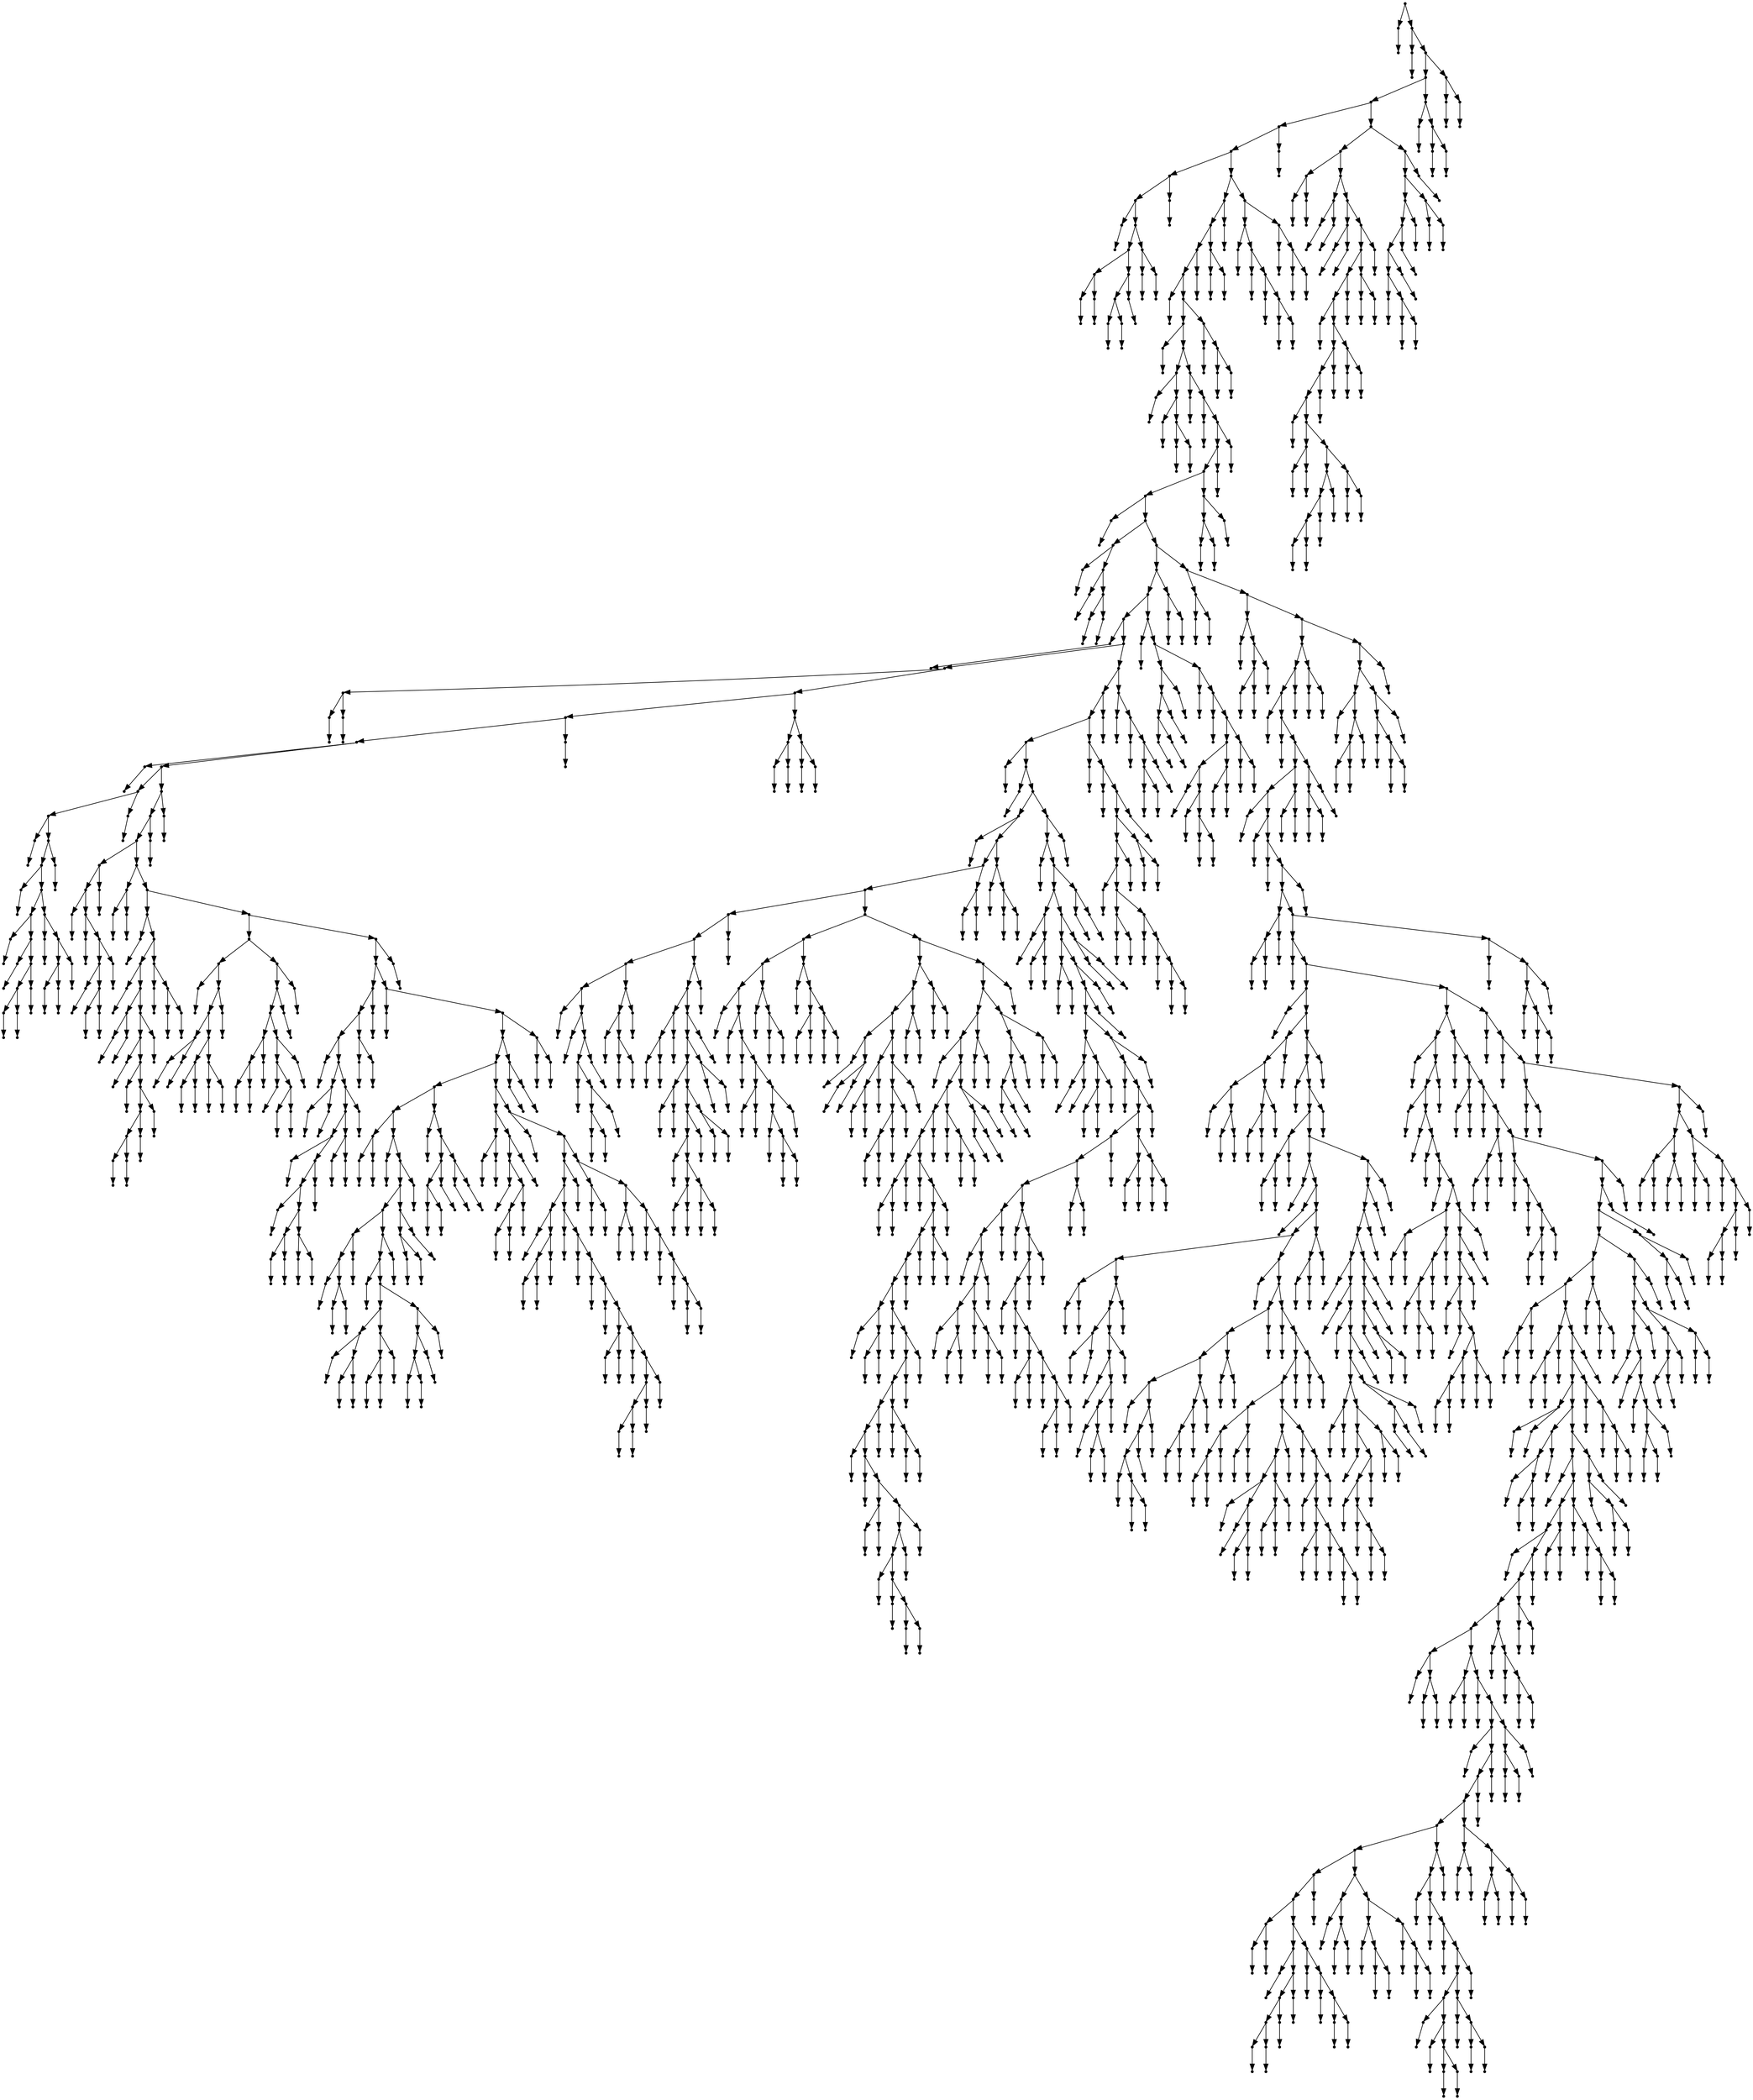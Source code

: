 digraph {
  2161 [shape=point];
  1 [shape=point];
  0 [shape=point];
  2160 [shape=point];
  3 [shape=point];
  2 [shape=point];
  2159 [shape=point];
  2153 [shape=point];
  2144 [shape=point];
  2045 [shape=point];
  2042 [shape=point];
  29 [shape=point];
  26 [shape=point];
  5 [shape=point];
  4 [shape=point];
  25 [shape=point];
  19 [shape=point];
  10 [shape=point];
  7 [shape=point];
  6 [shape=point];
  9 [shape=point];
  8 [shape=point];
  18 [shape=point];
  15 [shape=point];
  12 [shape=point];
  11 [shape=point];
  14 [shape=point];
  13 [shape=point];
  17 [shape=point];
  16 [shape=point];
  24 [shape=point];
  21 [shape=point];
  20 [shape=point];
  23 [shape=point];
  22 [shape=point];
  28 [shape=point];
  27 [shape=point];
  2041 [shape=point];
  2017 [shape=point];
  2014 [shape=point];
  2008 [shape=point];
  2005 [shape=point];
  31 [shape=point];
  30 [shape=point];
  2004 [shape=point];
  1995 [shape=point];
  33 [shape=point];
  32 [shape=point];
  1994 [shape=point];
  44 [shape=point];
  35 [shape=point];
  34 [shape=point];
  43 [shape=point];
  37 [shape=point];
  36 [shape=point];
  42 [shape=point];
  39 [shape=point];
  38 [shape=point];
  41 [shape=point];
  40 [shape=point];
  1993 [shape=point];
  46 [shape=point];
  45 [shape=point];
  1992 [shape=point];
  48 [shape=point];
  47 [shape=point];
  1991 [shape=point];
  1988 [shape=point];
  1985 [shape=point];
  1976 [shape=point];
  50 [shape=point];
  49 [shape=point];
  1975 [shape=point];
  61 [shape=point];
  52 [shape=point];
  51 [shape=point];
  60 [shape=point];
  54 [shape=point];
  53 [shape=point];
  59 [shape=point];
  56 [shape=point];
  55 [shape=point];
  58 [shape=point];
  57 [shape=point];
  1974 [shape=point];
  1101 [shape=point];
  1095 [shape=point];
  1050 [shape=point];
  63 [shape=point];
  62 [shape=point];
  1049 [shape=point];
  503 [shape=point];
  68 [shape=point];
  65 [shape=point];
  64 [shape=point];
  67 [shape=point];
  66 [shape=point];
  502 [shape=point];
  490 [shape=point];
  487 [shape=point];
  70 [shape=point];
  69 [shape=point];
  486 [shape=point];
  108 [shape=point];
  105 [shape=point];
  72 [shape=point];
  71 [shape=point];
  104 [shape=point];
  101 [shape=point];
  74 [shape=point];
  73 [shape=point];
  100 [shape=point];
  88 [shape=point];
  76 [shape=point];
  75 [shape=point];
  87 [shape=point];
  78 [shape=point];
  77 [shape=point];
  86 [shape=point];
  83 [shape=point];
  80 [shape=point];
  79 [shape=point];
  82 [shape=point];
  81 [shape=point];
  85 [shape=point];
  84 [shape=point];
  99 [shape=point];
  90 [shape=point];
  89 [shape=point];
  98 [shape=point];
  95 [shape=point];
  92 [shape=point];
  91 [shape=point];
  94 [shape=point];
  93 [shape=point];
  97 [shape=point];
  96 [shape=point];
  103 [shape=point];
  102 [shape=point];
  107 [shape=point];
  106 [shape=point];
  485 [shape=point];
  482 [shape=point];
  479 [shape=point];
  128 [shape=point];
  125 [shape=point];
  110 [shape=point];
  109 [shape=point];
  124 [shape=point];
  112 [shape=point];
  111 [shape=point];
  123 [shape=point];
  120 [shape=point];
  114 [shape=point];
  113 [shape=point];
  119 [shape=point];
  116 [shape=point];
  115 [shape=point];
  118 [shape=point];
  117 [shape=point];
  122 [shape=point];
  121 [shape=point];
  127 [shape=point];
  126 [shape=point];
  478 [shape=point];
  133 [shape=point];
  130 [shape=point];
  129 [shape=point];
  132 [shape=point];
  131 [shape=point];
  477 [shape=point];
  174 [shape=point];
  135 [shape=point];
  134 [shape=point];
  173 [shape=point];
  164 [shape=point];
  137 [shape=point];
  136 [shape=point];
  163 [shape=point];
  142 [shape=point];
  139 [shape=point];
  138 [shape=point];
  141 [shape=point];
  140 [shape=point];
  162 [shape=point];
  159 [shape=point];
  144 [shape=point];
  143 [shape=point];
  158 [shape=point];
  146 [shape=point];
  145 [shape=point];
  157 [shape=point];
  154 [shape=point];
  151 [shape=point];
  148 [shape=point];
  147 [shape=point];
  150 [shape=point];
  149 [shape=point];
  153 [shape=point];
  152 [shape=point];
  156 [shape=point];
  155 [shape=point];
  161 [shape=point];
  160 [shape=point];
  172 [shape=point];
  166 [shape=point];
  165 [shape=point];
  171 [shape=point];
  168 [shape=point];
  167 [shape=point];
  170 [shape=point];
  169 [shape=point];
  476 [shape=point];
  224 [shape=point];
  197 [shape=point];
  176 [shape=point];
  175 [shape=point];
  196 [shape=point];
  193 [shape=point];
  181 [shape=point];
  178 [shape=point];
  177 [shape=point];
  180 [shape=point];
  179 [shape=point];
  192 [shape=point];
  186 [shape=point];
  183 [shape=point];
  182 [shape=point];
  185 [shape=point];
  184 [shape=point];
  191 [shape=point];
  188 [shape=point];
  187 [shape=point];
  190 [shape=point];
  189 [shape=point];
  195 [shape=point];
  194 [shape=point];
  223 [shape=point];
  220 [shape=point];
  217 [shape=point];
  205 [shape=point];
  202 [shape=point];
  199 [shape=point];
  198 [shape=point];
  201 [shape=point];
  200 [shape=point];
  204 [shape=point];
  203 [shape=point];
  216 [shape=point];
  213 [shape=point];
  207 [shape=point];
  206 [shape=point];
  212 [shape=point];
  209 [shape=point];
  208 [shape=point];
  211 [shape=point];
  210 [shape=point];
  215 [shape=point];
  214 [shape=point];
  219 [shape=point];
  218 [shape=point];
  222 [shape=point];
  221 [shape=point];
  475 [shape=point];
  472 [shape=point];
  271 [shape=point];
  268 [shape=point];
  262 [shape=point];
  226 [shape=point];
  225 [shape=point];
  261 [shape=point];
  231 [shape=point];
  228 [shape=point];
  227 [shape=point];
  230 [shape=point];
  229 [shape=point];
  260 [shape=point];
  257 [shape=point];
  251 [shape=point];
  233 [shape=point];
  232 [shape=point];
  250 [shape=point];
  247 [shape=point];
  235 [shape=point];
  234 [shape=point];
  246 [shape=point];
  240 [shape=point];
  237 [shape=point];
  236 [shape=point];
  239 [shape=point];
  238 [shape=point];
  245 [shape=point];
  242 [shape=point];
  241 [shape=point];
  244 [shape=point];
  243 [shape=point];
  249 [shape=point];
  248 [shape=point];
  256 [shape=point];
  253 [shape=point];
  252 [shape=point];
  255 [shape=point];
  254 [shape=point];
  259 [shape=point];
  258 [shape=point];
  267 [shape=point];
  264 [shape=point];
  263 [shape=point];
  266 [shape=point];
  265 [shape=point];
  270 [shape=point];
  269 [shape=point];
  471 [shape=point];
  273 [shape=point];
  272 [shape=point];
  470 [shape=point];
  464 [shape=point];
  458 [shape=point];
  359 [shape=point];
  341 [shape=point];
  278 [shape=point];
  275 [shape=point];
  274 [shape=point];
  277 [shape=point];
  276 [shape=point];
  340 [shape=point];
  280 [shape=point];
  279 [shape=point];
  339 [shape=point];
  336 [shape=point];
  327 [shape=point];
  291 [shape=point];
  288 [shape=point];
  282 [shape=point];
  281 [shape=point];
  287 [shape=point];
  284 [shape=point];
  283 [shape=point];
  286 [shape=point];
  285 [shape=point];
  290 [shape=point];
  289 [shape=point];
  326 [shape=point];
  323 [shape=point];
  293 [shape=point];
  292 [shape=point];
  322 [shape=point];
  310 [shape=point];
  301 [shape=point];
  295 [shape=point];
  294 [shape=point];
  300 [shape=point];
  297 [shape=point];
  296 [shape=point];
  299 [shape=point];
  298 [shape=point];
  309 [shape=point];
  306 [shape=point];
  303 [shape=point];
  302 [shape=point];
  305 [shape=point];
  304 [shape=point];
  308 [shape=point];
  307 [shape=point];
  321 [shape=point];
  318 [shape=point];
  315 [shape=point];
  312 [shape=point];
  311 [shape=point];
  314 [shape=point];
  313 [shape=point];
  317 [shape=point];
  316 [shape=point];
  320 [shape=point];
  319 [shape=point];
  325 [shape=point];
  324 [shape=point];
  335 [shape=point];
  332 [shape=point];
  329 [shape=point];
  328 [shape=point];
  331 [shape=point];
  330 [shape=point];
  334 [shape=point];
  333 [shape=point];
  338 [shape=point];
  337 [shape=point];
  358 [shape=point];
  343 [shape=point];
  342 [shape=point];
  357 [shape=point];
  351 [shape=point];
  348 [shape=point];
  345 [shape=point];
  344 [shape=point];
  347 [shape=point];
  346 [shape=point];
  350 [shape=point];
  349 [shape=point];
  356 [shape=point];
  353 [shape=point];
  352 [shape=point];
  355 [shape=point];
  354 [shape=point];
  457 [shape=point];
  379 [shape=point];
  364 [shape=point];
  361 [shape=point];
  360 [shape=point];
  363 [shape=point];
  362 [shape=point];
  378 [shape=point];
  375 [shape=point];
  366 [shape=point];
  365 [shape=point];
  374 [shape=point];
  371 [shape=point];
  368 [shape=point];
  367 [shape=point];
  370 [shape=point];
  369 [shape=point];
  373 [shape=point];
  372 [shape=point];
  377 [shape=point];
  376 [shape=point];
  456 [shape=point];
  381 [shape=point];
  380 [shape=point];
  455 [shape=point];
  428 [shape=point];
  425 [shape=point];
  392 [shape=point];
  383 [shape=point];
  382 [shape=point];
  391 [shape=point];
  388 [shape=point];
  385 [shape=point];
  384 [shape=point];
  387 [shape=point];
  386 [shape=point];
  390 [shape=point];
  389 [shape=point];
  424 [shape=point];
  394 [shape=point];
  393 [shape=point];
  423 [shape=point];
  396 [shape=point];
  395 [shape=point];
  422 [shape=point];
  398 [shape=point];
  397 [shape=point];
  421 [shape=point];
  400 [shape=point];
  399 [shape=point];
  420 [shape=point];
  405 [shape=point];
  402 [shape=point];
  401 [shape=point];
  404 [shape=point];
  403 [shape=point];
  419 [shape=point];
  407 [shape=point];
  406 [shape=point];
  418 [shape=point];
  415 [shape=point];
  412 [shape=point];
  409 [shape=point];
  408 [shape=point];
  411 [shape=point];
  410 [shape=point];
  414 [shape=point];
  413 [shape=point];
  417 [shape=point];
  416 [shape=point];
  427 [shape=point];
  426 [shape=point];
  454 [shape=point];
  433 [shape=point];
  430 [shape=point];
  429 [shape=point];
  432 [shape=point];
  431 [shape=point];
  453 [shape=point];
  438 [shape=point];
  435 [shape=point];
  434 [shape=point];
  437 [shape=point];
  436 [shape=point];
  452 [shape=point];
  440 [shape=point];
  439 [shape=point];
  451 [shape=point];
  442 [shape=point];
  441 [shape=point];
  450 [shape=point];
  444 [shape=point];
  443 [shape=point];
  449 [shape=point];
  446 [shape=point];
  445 [shape=point];
  448 [shape=point];
  447 [shape=point];
  463 [shape=point];
  460 [shape=point];
  459 [shape=point];
  462 [shape=point];
  461 [shape=point];
  469 [shape=point];
  466 [shape=point];
  465 [shape=point];
  468 [shape=point];
  467 [shape=point];
  474 [shape=point];
  473 [shape=point];
  481 [shape=point];
  480 [shape=point];
  484 [shape=point];
  483 [shape=point];
  489 [shape=point];
  488 [shape=point];
  501 [shape=point];
  495 [shape=point];
  492 [shape=point];
  491 [shape=point];
  494 [shape=point];
  493 [shape=point];
  500 [shape=point];
  497 [shape=point];
  496 [shape=point];
  499 [shape=point];
  498 [shape=point];
  1048 [shape=point];
  1033 [shape=point];
  1030 [shape=point];
  991 [shape=point];
  505 [shape=point];
  504 [shape=point];
  990 [shape=point];
  507 [shape=point];
  506 [shape=point];
  989 [shape=point];
  845 [shape=point];
  509 [shape=point];
  508 [shape=point];
  844 [shape=point];
  835 [shape=point];
  829 [shape=point];
  595 [shape=point];
  592 [shape=point];
  541 [shape=point];
  529 [shape=point];
  511 [shape=point];
  510 [shape=point];
  528 [shape=point];
  513 [shape=point];
  512 [shape=point];
  527 [shape=point];
  524 [shape=point];
  515 [shape=point];
  514 [shape=point];
  523 [shape=point];
  520 [shape=point];
  517 [shape=point];
  516 [shape=point];
  519 [shape=point];
  518 [shape=point];
  522 [shape=point];
  521 [shape=point];
  526 [shape=point];
  525 [shape=point];
  540 [shape=point];
  537 [shape=point];
  531 [shape=point];
  530 [shape=point];
  536 [shape=point];
  533 [shape=point];
  532 [shape=point];
  535 [shape=point];
  534 [shape=point];
  539 [shape=point];
  538 [shape=point];
  591 [shape=point];
  588 [shape=point];
  549 [shape=point];
  546 [shape=point];
  543 [shape=point];
  542 [shape=point];
  545 [shape=point];
  544 [shape=point];
  548 [shape=point];
  547 [shape=point];
  587 [shape=point];
  584 [shape=point];
  578 [shape=point];
  554 [shape=point];
  551 [shape=point];
  550 [shape=point];
  553 [shape=point];
  552 [shape=point];
  577 [shape=point];
  571 [shape=point];
  568 [shape=point];
  556 [shape=point];
  555 [shape=point];
  567 [shape=point];
  561 [shape=point];
  558 [shape=point];
  557 [shape=point];
  560 [shape=point];
  559 [shape=point];
  566 [shape=point];
  563 [shape=point];
  562 [shape=point];
  565 [shape=point];
  564 [shape=point];
  570 [shape=point];
  569 [shape=point];
  576 [shape=point];
  573 [shape=point];
  572 [shape=point];
  575 [shape=point];
  574 [shape=point];
  583 [shape=point];
  580 [shape=point];
  579 [shape=point];
  582 [shape=point];
  581 [shape=point];
  586 [shape=point];
  585 [shape=point];
  590 [shape=point];
  589 [shape=point];
  594 [shape=point];
  593 [shape=point];
  828 [shape=point];
  645 [shape=point];
  630 [shape=point];
  621 [shape=point];
  597 [shape=point];
  596 [shape=point];
  620 [shape=point];
  599 [shape=point];
  598 [shape=point];
  619 [shape=point];
  601 [shape=point];
  600 [shape=point];
  618 [shape=point];
  606 [shape=point];
  603 [shape=point];
  602 [shape=point];
  605 [shape=point];
  604 [shape=point];
  617 [shape=point];
  614 [shape=point];
  608 [shape=point];
  607 [shape=point];
  613 [shape=point];
  610 [shape=point];
  609 [shape=point];
  612 [shape=point];
  611 [shape=point];
  616 [shape=point];
  615 [shape=point];
  629 [shape=point];
  623 [shape=point];
  622 [shape=point];
  628 [shape=point];
  625 [shape=point];
  624 [shape=point];
  627 [shape=point];
  626 [shape=point];
  644 [shape=point];
  632 [shape=point];
  631 [shape=point];
  643 [shape=point];
  637 [shape=point];
  634 [shape=point];
  633 [shape=point];
  636 [shape=point];
  635 [shape=point];
  642 [shape=point];
  639 [shape=point];
  638 [shape=point];
  641 [shape=point];
  640 [shape=point];
  827 [shape=point];
  689 [shape=point];
  683 [shape=point];
  677 [shape=point];
  653 [shape=point];
  647 [shape=point];
  646 [shape=point];
  652 [shape=point];
  649 [shape=point];
  648 [shape=point];
  651 [shape=point];
  650 [shape=point];
  676 [shape=point];
  661 [shape=point];
  658 [shape=point];
  655 [shape=point];
  654 [shape=point];
  657 [shape=point];
  656 [shape=point];
  660 [shape=point];
  659 [shape=point];
  675 [shape=point];
  672 [shape=point];
  669 [shape=point];
  666 [shape=point];
  663 [shape=point];
  662 [shape=point];
  665 [shape=point];
  664 [shape=point];
  668 [shape=point];
  667 [shape=point];
  671 [shape=point];
  670 [shape=point];
  674 [shape=point];
  673 [shape=point];
  682 [shape=point];
  679 [shape=point];
  678 [shape=point];
  681 [shape=point];
  680 [shape=point];
  688 [shape=point];
  685 [shape=point];
  684 [shape=point];
  687 [shape=point];
  686 [shape=point];
  826 [shape=point];
  823 [shape=point];
  805 [shape=point];
  799 [shape=point];
  691 [shape=point];
  690 [shape=point];
  798 [shape=point];
  789 [shape=point];
  780 [shape=point];
  777 [shape=point];
  699 [shape=point];
  696 [shape=point];
  693 [shape=point];
  692 [shape=point];
  695 [shape=point];
  694 [shape=point];
  698 [shape=point];
  697 [shape=point];
  776 [shape=point];
  701 [shape=point];
  700 [shape=point];
  775 [shape=point];
  772 [shape=point];
  766 [shape=point];
  763 [shape=point];
  760 [shape=point];
  709 [shape=point];
  703 [shape=point];
  702 [shape=point];
  708 [shape=point];
  705 [shape=point];
  704 [shape=point];
  707 [shape=point];
  706 [shape=point];
  759 [shape=point];
  711 [shape=point];
  710 [shape=point];
  758 [shape=point];
  755 [shape=point];
  752 [shape=point];
  743 [shape=point];
  740 [shape=point];
  713 [shape=point];
  712 [shape=point];
  739 [shape=point];
  715 [shape=point];
  714 [shape=point];
  738 [shape=point];
  720 [shape=point];
  717 [shape=point];
  716 [shape=point];
  719 [shape=point];
  718 [shape=point];
  737 [shape=point];
  734 [shape=point];
  731 [shape=point];
  722 [shape=point];
  721 [shape=point];
  730 [shape=point];
  724 [shape=point];
  723 [shape=point];
  729 [shape=point];
  726 [shape=point];
  725 [shape=point];
  728 [shape=point];
  727 [shape=point];
  733 [shape=point];
  732 [shape=point];
  736 [shape=point];
  735 [shape=point];
  742 [shape=point];
  741 [shape=point];
  751 [shape=point];
  745 [shape=point];
  744 [shape=point];
  750 [shape=point];
  747 [shape=point];
  746 [shape=point];
  749 [shape=point];
  748 [shape=point];
  754 [shape=point];
  753 [shape=point];
  757 [shape=point];
  756 [shape=point];
  762 [shape=point];
  761 [shape=point];
  765 [shape=point];
  764 [shape=point];
  771 [shape=point];
  768 [shape=point];
  767 [shape=point];
  770 [shape=point];
  769 [shape=point];
  774 [shape=point];
  773 [shape=point];
  779 [shape=point];
  778 [shape=point];
  788 [shape=point];
  782 [shape=point];
  781 [shape=point];
  787 [shape=point];
  784 [shape=point];
  783 [shape=point];
  786 [shape=point];
  785 [shape=point];
  797 [shape=point];
  794 [shape=point];
  791 [shape=point];
  790 [shape=point];
  793 [shape=point];
  792 [shape=point];
  796 [shape=point];
  795 [shape=point];
  804 [shape=point];
  801 [shape=point];
  800 [shape=point];
  803 [shape=point];
  802 [shape=point];
  822 [shape=point];
  816 [shape=point];
  813 [shape=point];
  810 [shape=point];
  807 [shape=point];
  806 [shape=point];
  809 [shape=point];
  808 [shape=point];
  812 [shape=point];
  811 [shape=point];
  815 [shape=point];
  814 [shape=point];
  821 [shape=point];
  818 [shape=point];
  817 [shape=point];
  820 [shape=point];
  819 [shape=point];
  825 [shape=point];
  824 [shape=point];
  834 [shape=point];
  831 [shape=point];
  830 [shape=point];
  833 [shape=point];
  832 [shape=point];
  843 [shape=point];
  837 [shape=point];
  836 [shape=point];
  842 [shape=point];
  839 [shape=point];
  838 [shape=point];
  841 [shape=point];
  840 [shape=point];
  988 [shape=point];
  985 [shape=point];
  847 [shape=point];
  846 [shape=point];
  984 [shape=point];
  978 [shape=point];
  855 [shape=point];
  849 [shape=point];
  848 [shape=point];
  854 [shape=point];
  851 [shape=point];
  850 [shape=point];
  853 [shape=point];
  852 [shape=point];
  977 [shape=point];
  971 [shape=point];
  860 [shape=point];
  857 [shape=point];
  856 [shape=point];
  859 [shape=point];
  858 [shape=point];
  970 [shape=point];
  967 [shape=point];
  964 [shape=point];
  874 [shape=point];
  865 [shape=point];
  862 [shape=point];
  861 [shape=point];
  864 [shape=point];
  863 [shape=point];
  873 [shape=point];
  870 [shape=point];
  867 [shape=point];
  866 [shape=point];
  869 [shape=point];
  868 [shape=point];
  872 [shape=point];
  871 [shape=point];
  963 [shape=point];
  960 [shape=point];
  876 [shape=point];
  875 [shape=point];
  959 [shape=point];
  956 [shape=point];
  944 [shape=point];
  941 [shape=point];
  935 [shape=point];
  902 [shape=point];
  899 [shape=point];
  878 [shape=point];
  877 [shape=point];
  898 [shape=point];
  895 [shape=point];
  886 [shape=point];
  880 [shape=point];
  879 [shape=point];
  885 [shape=point];
  882 [shape=point];
  881 [shape=point];
  884 [shape=point];
  883 [shape=point];
  894 [shape=point];
  888 [shape=point];
  887 [shape=point];
  893 [shape=point];
  890 [shape=point];
  889 [shape=point];
  892 [shape=point];
  891 [shape=point];
  897 [shape=point];
  896 [shape=point];
  901 [shape=point];
  900 [shape=point];
  934 [shape=point];
  904 [shape=point];
  903 [shape=point];
  933 [shape=point];
  930 [shape=point];
  927 [shape=point];
  906 [shape=point];
  905 [shape=point];
  926 [shape=point];
  908 [shape=point];
  907 [shape=point];
  925 [shape=point];
  913 [shape=point];
  910 [shape=point];
  909 [shape=point];
  912 [shape=point];
  911 [shape=point];
  924 [shape=point];
  915 [shape=point];
  914 [shape=point];
  923 [shape=point];
  920 [shape=point];
  917 [shape=point];
  916 [shape=point];
  919 [shape=point];
  918 [shape=point];
  922 [shape=point];
  921 [shape=point];
  929 [shape=point];
  928 [shape=point];
  932 [shape=point];
  931 [shape=point];
  940 [shape=point];
  937 [shape=point];
  936 [shape=point];
  939 [shape=point];
  938 [shape=point];
  943 [shape=point];
  942 [shape=point];
  955 [shape=point];
  949 [shape=point];
  946 [shape=point];
  945 [shape=point];
  948 [shape=point];
  947 [shape=point];
  954 [shape=point];
  951 [shape=point];
  950 [shape=point];
  953 [shape=point];
  952 [shape=point];
  958 [shape=point];
  957 [shape=point];
  962 [shape=point];
  961 [shape=point];
  966 [shape=point];
  965 [shape=point];
  969 [shape=point];
  968 [shape=point];
  976 [shape=point];
  973 [shape=point];
  972 [shape=point];
  975 [shape=point];
  974 [shape=point];
  983 [shape=point];
  980 [shape=point];
  979 [shape=point];
  982 [shape=point];
  981 [shape=point];
  987 [shape=point];
  986 [shape=point];
  1029 [shape=point];
  993 [shape=point];
  992 [shape=point];
  1028 [shape=point];
  995 [shape=point];
  994 [shape=point];
  1027 [shape=point];
  1024 [shape=point];
  1018 [shape=point];
  1015 [shape=point];
  997 [shape=point];
  996 [shape=point];
  1014 [shape=point];
  1002 [shape=point];
  999 [shape=point];
  998 [shape=point];
  1001 [shape=point];
  1000 [shape=point];
  1013 [shape=point];
  1004 [shape=point];
  1003 [shape=point];
  1012 [shape=point];
  1006 [shape=point];
  1005 [shape=point];
  1011 [shape=point];
  1008 [shape=point];
  1007 [shape=point];
  1010 [shape=point];
  1009 [shape=point];
  1017 [shape=point];
  1016 [shape=point];
  1023 [shape=point];
  1020 [shape=point];
  1019 [shape=point];
  1022 [shape=point];
  1021 [shape=point];
  1026 [shape=point];
  1025 [shape=point];
  1032 [shape=point];
  1031 [shape=point];
  1047 [shape=point];
  1035 [shape=point];
  1034 [shape=point];
  1046 [shape=point];
  1037 [shape=point];
  1036 [shape=point];
  1045 [shape=point];
  1042 [shape=point];
  1039 [shape=point];
  1038 [shape=point];
  1041 [shape=point];
  1040 [shape=point];
  1044 [shape=point];
  1043 [shape=point];
  1094 [shape=point];
  1052 [shape=point];
  1051 [shape=point];
  1093 [shape=point];
  1063 [shape=point];
  1060 [shape=point];
  1057 [shape=point];
  1054 [shape=point];
  1053 [shape=point];
  1056 [shape=point];
  1055 [shape=point];
  1059 [shape=point];
  1058 [shape=point];
  1062 [shape=point];
  1061 [shape=point];
  1092 [shape=point];
  1065 [shape=point];
  1064 [shape=point];
  1091 [shape=point];
  1067 [shape=point];
  1066 [shape=point];
  1090 [shape=point];
  1084 [shape=point];
  1078 [shape=point];
  1069 [shape=point];
  1068 [shape=point];
  1077 [shape=point];
  1071 [shape=point];
  1070 [shape=point];
  1076 [shape=point];
  1073 [shape=point];
  1072 [shape=point];
  1075 [shape=point];
  1074 [shape=point];
  1083 [shape=point];
  1080 [shape=point];
  1079 [shape=point];
  1082 [shape=point];
  1081 [shape=point];
  1089 [shape=point];
  1086 [shape=point];
  1085 [shape=point];
  1088 [shape=point];
  1087 [shape=point];
  1100 [shape=point];
  1097 [shape=point];
  1096 [shape=point];
  1099 [shape=point];
  1098 [shape=point];
  1973 [shape=point];
  1106 [shape=point];
  1103 [shape=point];
  1102 [shape=point];
  1105 [shape=point];
  1104 [shape=point];
  1972 [shape=point];
  1117 [shape=point];
  1108 [shape=point];
  1107 [shape=point];
  1116 [shape=point];
  1113 [shape=point];
  1110 [shape=point];
  1109 [shape=point];
  1112 [shape=point];
  1111 [shape=point];
  1115 [shape=point];
  1114 [shape=point];
  1971 [shape=point];
  1944 [shape=point];
  1938 [shape=point];
  1935 [shape=point];
  1119 [shape=point];
  1118 [shape=point];
  1934 [shape=point];
  1121 [shape=point];
  1120 [shape=point];
  1933 [shape=point];
  1924 [shape=point];
  1918 [shape=point];
  1123 [shape=point];
  1122 [shape=point];
  1917 [shape=point];
  1125 [shape=point];
  1124 [shape=point];
  1916 [shape=point];
  1127 [shape=point];
  1126 [shape=point];
  1915 [shape=point];
  1912 [shape=point];
  1135 [shape=point];
  1132 [shape=point];
  1129 [shape=point];
  1128 [shape=point];
  1131 [shape=point];
  1130 [shape=point];
  1134 [shape=point];
  1133 [shape=point];
  1911 [shape=point];
  1896 [shape=point];
  1137 [shape=point];
  1136 [shape=point];
  1895 [shape=point];
  1418 [shape=point];
  1139 [shape=point];
  1138 [shape=point];
  1417 [shape=point];
  1159 [shape=point];
  1156 [shape=point];
  1147 [shape=point];
  1141 [shape=point];
  1140 [shape=point];
  1146 [shape=point];
  1143 [shape=point];
  1142 [shape=point];
  1145 [shape=point];
  1144 [shape=point];
  1155 [shape=point];
  1152 [shape=point];
  1149 [shape=point];
  1148 [shape=point];
  1151 [shape=point];
  1150 [shape=point];
  1154 [shape=point];
  1153 [shape=point];
  1158 [shape=point];
  1157 [shape=point];
  1416 [shape=point];
  1413 [shape=point];
  1161 [shape=point];
  1160 [shape=point];
  1412 [shape=point];
  1409 [shape=point];
  1169 [shape=point];
  1166 [shape=point];
  1163 [shape=point];
  1162 [shape=point];
  1165 [shape=point];
  1164 [shape=point];
  1168 [shape=point];
  1167 [shape=point];
  1408 [shape=point];
  1333 [shape=point];
  1171 [shape=point];
  1170 [shape=point];
  1332 [shape=point];
  1173 [shape=point];
  1172 [shape=point];
  1331 [shape=point];
  1322 [shape=point];
  1205 [shape=point];
  1178 [shape=point];
  1175 [shape=point];
  1174 [shape=point];
  1177 [shape=point];
  1176 [shape=point];
  1204 [shape=point];
  1201 [shape=point];
  1183 [shape=point];
  1180 [shape=point];
  1179 [shape=point];
  1182 [shape=point];
  1181 [shape=point];
  1200 [shape=point];
  1197 [shape=point];
  1185 [shape=point];
  1184 [shape=point];
  1196 [shape=point];
  1193 [shape=point];
  1187 [shape=point];
  1186 [shape=point];
  1192 [shape=point];
  1189 [shape=point];
  1188 [shape=point];
  1191 [shape=point];
  1190 [shape=point];
  1195 [shape=point];
  1194 [shape=point];
  1199 [shape=point];
  1198 [shape=point];
  1203 [shape=point];
  1202 [shape=point];
  1321 [shape=point];
  1207 [shape=point];
  1206 [shape=point];
  1320 [shape=point];
  1245 [shape=point];
  1242 [shape=point];
  1236 [shape=point];
  1224 [shape=point];
  1209 [shape=point];
  1208 [shape=point];
  1223 [shape=point];
  1220 [shape=point];
  1217 [shape=point];
  1211 [shape=point];
  1210 [shape=point];
  1216 [shape=point];
  1213 [shape=point];
  1212 [shape=point];
  1215 [shape=point];
  1214 [shape=point];
  1219 [shape=point];
  1218 [shape=point];
  1222 [shape=point];
  1221 [shape=point];
  1235 [shape=point];
  1232 [shape=point];
  1229 [shape=point];
  1226 [shape=point];
  1225 [shape=point];
  1228 [shape=point];
  1227 [shape=point];
  1231 [shape=point];
  1230 [shape=point];
  1234 [shape=point];
  1233 [shape=point];
  1241 [shape=point];
  1238 [shape=point];
  1237 [shape=point];
  1240 [shape=point];
  1239 [shape=point];
  1244 [shape=point];
  1243 [shape=point];
  1319 [shape=point];
  1247 [shape=point];
  1246 [shape=point];
  1318 [shape=point];
  1312 [shape=point];
  1309 [shape=point];
  1261 [shape=point];
  1255 [shape=point];
  1252 [shape=point];
  1249 [shape=point];
  1248 [shape=point];
  1251 [shape=point];
  1250 [shape=point];
  1254 [shape=point];
  1253 [shape=point];
  1260 [shape=point];
  1257 [shape=point];
  1256 [shape=point];
  1259 [shape=point];
  1258 [shape=point];
  1308 [shape=point];
  1284 [shape=point];
  1281 [shape=point];
  1272 [shape=point];
  1263 [shape=point];
  1262 [shape=point];
  1271 [shape=point];
  1265 [shape=point];
  1264 [shape=point];
  1270 [shape=point];
  1267 [shape=point];
  1266 [shape=point];
  1269 [shape=point];
  1268 [shape=point];
  1280 [shape=point];
  1277 [shape=point];
  1274 [shape=point];
  1273 [shape=point];
  1276 [shape=point];
  1275 [shape=point];
  1279 [shape=point];
  1278 [shape=point];
  1283 [shape=point];
  1282 [shape=point];
  1307 [shape=point];
  1286 [shape=point];
  1285 [shape=point];
  1306 [shape=point];
  1303 [shape=point];
  1288 [shape=point];
  1287 [shape=point];
  1302 [shape=point];
  1293 [shape=point];
  1290 [shape=point];
  1289 [shape=point];
  1292 [shape=point];
  1291 [shape=point];
  1301 [shape=point];
  1295 [shape=point];
  1294 [shape=point];
  1300 [shape=point];
  1297 [shape=point];
  1296 [shape=point];
  1299 [shape=point];
  1298 [shape=point];
  1305 [shape=point];
  1304 [shape=point];
  1311 [shape=point];
  1310 [shape=point];
  1317 [shape=point];
  1314 [shape=point];
  1313 [shape=point];
  1316 [shape=point];
  1315 [shape=point];
  1330 [shape=point];
  1327 [shape=point];
  1324 [shape=point];
  1323 [shape=point];
  1326 [shape=point];
  1325 [shape=point];
  1329 [shape=point];
  1328 [shape=point];
  1407 [shape=point];
  1404 [shape=point];
  1401 [shape=point];
  1398 [shape=point];
  1383 [shape=point];
  1335 [shape=point];
  1334 [shape=point];
  1382 [shape=point];
  1337 [shape=point];
  1336 [shape=point];
  1381 [shape=point];
  1339 [shape=point];
  1338 [shape=point];
  1380 [shape=point];
  1377 [shape=point];
  1368 [shape=point];
  1344 [shape=point];
  1341 [shape=point];
  1340 [shape=point];
  1343 [shape=point];
  1342 [shape=point];
  1367 [shape=point];
  1361 [shape=point];
  1346 [shape=point];
  1345 [shape=point];
  1360 [shape=point];
  1357 [shape=point];
  1348 [shape=point];
  1347 [shape=point];
  1356 [shape=point];
  1350 [shape=point];
  1349 [shape=point];
  1355 [shape=point];
  1352 [shape=point];
  1351 [shape=point];
  1354 [shape=point];
  1353 [shape=point];
  1359 [shape=point];
  1358 [shape=point];
  1366 [shape=point];
  1363 [shape=point];
  1362 [shape=point];
  1365 [shape=point];
  1364 [shape=point];
  1376 [shape=point];
  1373 [shape=point];
  1370 [shape=point];
  1369 [shape=point];
  1372 [shape=point];
  1371 [shape=point];
  1375 [shape=point];
  1374 [shape=point];
  1379 [shape=point];
  1378 [shape=point];
  1397 [shape=point];
  1394 [shape=point];
  1391 [shape=point];
  1385 [shape=point];
  1384 [shape=point];
  1390 [shape=point];
  1387 [shape=point];
  1386 [shape=point];
  1389 [shape=point];
  1388 [shape=point];
  1393 [shape=point];
  1392 [shape=point];
  1396 [shape=point];
  1395 [shape=point];
  1400 [shape=point];
  1399 [shape=point];
  1403 [shape=point];
  1402 [shape=point];
  1406 [shape=point];
  1405 [shape=point];
  1411 [shape=point];
  1410 [shape=point];
  1415 [shape=point];
  1414 [shape=point];
  1894 [shape=point];
  1846 [shape=point];
  1486 [shape=point];
  1420 [shape=point];
  1419 [shape=point];
  1485 [shape=point];
  1482 [shape=point];
  1422 [shape=point];
  1421 [shape=point];
  1481 [shape=point];
  1424 [shape=point];
  1423 [shape=point];
  1480 [shape=point];
  1426 [shape=point];
  1425 [shape=point];
  1479 [shape=point];
  1428 [shape=point];
  1427 [shape=point];
  1478 [shape=point];
  1448 [shape=point];
  1433 [shape=point];
  1430 [shape=point];
  1429 [shape=point];
  1432 [shape=point];
  1431 [shape=point];
  1447 [shape=point];
  1444 [shape=point];
  1441 [shape=point];
  1435 [shape=point];
  1434 [shape=point];
  1440 [shape=point];
  1437 [shape=point];
  1436 [shape=point];
  1439 [shape=point];
  1438 [shape=point];
  1443 [shape=point];
  1442 [shape=point];
  1446 [shape=point];
  1445 [shape=point];
  1477 [shape=point];
  1474 [shape=point];
  1471 [shape=point];
  1468 [shape=point];
  1450 [shape=point];
  1449 [shape=point];
  1467 [shape=point];
  1452 [shape=point];
  1451 [shape=point];
  1466 [shape=point];
  1460 [shape=point];
  1457 [shape=point];
  1454 [shape=point];
  1453 [shape=point];
  1456 [shape=point];
  1455 [shape=point];
  1459 [shape=point];
  1458 [shape=point];
  1465 [shape=point];
  1462 [shape=point];
  1461 [shape=point];
  1464 [shape=point];
  1463 [shape=point];
  1470 [shape=point];
  1469 [shape=point];
  1473 [shape=point];
  1472 [shape=point];
  1476 [shape=point];
  1475 [shape=point];
  1484 [shape=point];
  1483 [shape=point];
  1845 [shape=point];
  1488 [shape=point];
  1487 [shape=point];
  1844 [shape=point];
  1493 [shape=point];
  1490 [shape=point];
  1489 [shape=point];
  1492 [shape=point];
  1491 [shape=point];
  1843 [shape=point];
  1495 [shape=point];
  1494 [shape=point];
  1842 [shape=point];
  1503 [shape=point];
  1500 [shape=point];
  1497 [shape=point];
  1496 [shape=point];
  1499 [shape=point];
  1498 [shape=point];
  1502 [shape=point];
  1501 [shape=point];
  1841 [shape=point];
  1517 [shape=point];
  1505 [shape=point];
  1504 [shape=point];
  1516 [shape=point];
  1507 [shape=point];
  1506 [shape=point];
  1515 [shape=point];
  1512 [shape=point];
  1509 [shape=point];
  1508 [shape=point];
  1511 [shape=point];
  1510 [shape=point];
  1514 [shape=point];
  1513 [shape=point];
  1840 [shape=point];
  1837 [shape=point];
  1834 [shape=point];
  1825 [shape=point];
  1786 [shape=point];
  1777 [shape=point];
  1525 [shape=point];
  1522 [shape=point];
  1519 [shape=point];
  1518 [shape=point];
  1521 [shape=point];
  1520 [shape=point];
  1524 [shape=point];
  1523 [shape=point];
  1776 [shape=point];
  1533 [shape=point];
  1530 [shape=point];
  1527 [shape=point];
  1526 [shape=point];
  1529 [shape=point];
  1528 [shape=point];
  1532 [shape=point];
  1531 [shape=point];
  1775 [shape=point];
  1772 [shape=point];
  1760 [shape=point];
  1538 [shape=point];
  1535 [shape=point];
  1534 [shape=point];
  1537 [shape=point];
  1536 [shape=point];
  1759 [shape=point];
  1549 [shape=point];
  1546 [shape=point];
  1540 [shape=point];
  1539 [shape=point];
  1545 [shape=point];
  1542 [shape=point];
  1541 [shape=point];
  1544 [shape=point];
  1543 [shape=point];
  1548 [shape=point];
  1547 [shape=point];
  1758 [shape=point];
  1746 [shape=point];
  1551 [shape=point];
  1550 [shape=point];
  1745 [shape=point];
  1733 [shape=point];
  1727 [shape=point];
  1553 [shape=point];
  1552 [shape=point];
  1726 [shape=point];
  1723 [shape=point];
  1717 [shape=point];
  1705 [shape=point];
  1561 [shape=point];
  1555 [shape=point];
  1554 [shape=point];
  1560 [shape=point];
  1557 [shape=point];
  1556 [shape=point];
  1559 [shape=point];
  1558 [shape=point];
  1704 [shape=point];
  1566 [shape=point];
  1563 [shape=point];
  1562 [shape=point];
  1565 [shape=point];
  1564 [shape=point];
  1703 [shape=point];
  1568 [shape=point];
  1567 [shape=point];
  1702 [shape=point];
  1693 [shape=point];
  1570 [shape=point];
  1569 [shape=point];
  1692 [shape=point];
  1689 [shape=point];
  1686 [shape=point];
  1668 [shape=point];
  1632 [shape=point];
  1605 [shape=point];
  1602 [shape=point];
  1575 [shape=point];
  1572 [shape=point];
  1571 [shape=point];
  1574 [shape=point];
  1573 [shape=point];
  1601 [shape=point];
  1589 [shape=point];
  1577 [shape=point];
  1576 [shape=point];
  1588 [shape=point];
  1585 [shape=point];
  1582 [shape=point];
  1579 [shape=point];
  1578 [shape=point];
  1581 [shape=point];
  1580 [shape=point];
  1584 [shape=point];
  1583 [shape=point];
  1587 [shape=point];
  1586 [shape=point];
  1600 [shape=point];
  1591 [shape=point];
  1590 [shape=point];
  1599 [shape=point];
  1593 [shape=point];
  1592 [shape=point];
  1598 [shape=point];
  1595 [shape=point];
  1594 [shape=point];
  1597 [shape=point];
  1596 [shape=point];
  1604 [shape=point];
  1603 [shape=point];
  1631 [shape=point];
  1613 [shape=point];
  1607 [shape=point];
  1606 [shape=point];
  1612 [shape=point];
  1609 [shape=point];
  1608 [shape=point];
  1611 [shape=point];
  1610 [shape=point];
  1630 [shape=point];
  1621 [shape=point];
  1615 [shape=point];
  1614 [shape=point];
  1620 [shape=point];
  1617 [shape=point];
  1616 [shape=point];
  1619 [shape=point];
  1618 [shape=point];
  1629 [shape=point];
  1623 [shape=point];
  1622 [shape=point];
  1628 [shape=point];
  1625 [shape=point];
  1624 [shape=point];
  1627 [shape=point];
  1626 [shape=point];
  1667 [shape=point];
  1664 [shape=point];
  1634 [shape=point];
  1633 [shape=point];
  1663 [shape=point];
  1636 [shape=point];
  1635 [shape=point];
  1662 [shape=point];
  1638 [shape=point];
  1637 [shape=point];
  1661 [shape=point];
  1658 [shape=point];
  1649 [shape=point];
  1640 [shape=point];
  1639 [shape=point];
  1648 [shape=point];
  1642 [shape=point];
  1641 [shape=point];
  1647 [shape=point];
  1644 [shape=point];
  1643 [shape=point];
  1646 [shape=point];
  1645 [shape=point];
  1657 [shape=point];
  1651 [shape=point];
  1650 [shape=point];
  1656 [shape=point];
  1653 [shape=point];
  1652 [shape=point];
  1655 [shape=point];
  1654 [shape=point];
  1660 [shape=point];
  1659 [shape=point];
  1666 [shape=point];
  1665 [shape=point];
  1685 [shape=point];
  1673 [shape=point];
  1670 [shape=point];
  1669 [shape=point];
  1672 [shape=point];
  1671 [shape=point];
  1684 [shape=point];
  1678 [shape=point];
  1675 [shape=point];
  1674 [shape=point];
  1677 [shape=point];
  1676 [shape=point];
  1683 [shape=point];
  1680 [shape=point];
  1679 [shape=point];
  1682 [shape=point];
  1681 [shape=point];
  1688 [shape=point];
  1687 [shape=point];
  1691 [shape=point];
  1690 [shape=point];
  1701 [shape=point];
  1698 [shape=point];
  1695 [shape=point];
  1694 [shape=point];
  1697 [shape=point];
  1696 [shape=point];
  1700 [shape=point];
  1699 [shape=point];
  1716 [shape=point];
  1707 [shape=point];
  1706 [shape=point];
  1715 [shape=point];
  1709 [shape=point];
  1708 [shape=point];
  1714 [shape=point];
  1711 [shape=point];
  1710 [shape=point];
  1713 [shape=point];
  1712 [shape=point];
  1722 [shape=point];
  1719 [shape=point];
  1718 [shape=point];
  1721 [shape=point];
  1720 [shape=point];
  1725 [shape=point];
  1724 [shape=point];
  1732 [shape=point];
  1729 [shape=point];
  1728 [shape=point];
  1731 [shape=point];
  1730 [shape=point];
  1744 [shape=point];
  1735 [shape=point];
  1734 [shape=point];
  1743 [shape=point];
  1737 [shape=point];
  1736 [shape=point];
  1742 [shape=point];
  1739 [shape=point];
  1738 [shape=point];
  1741 [shape=point];
  1740 [shape=point];
  1757 [shape=point];
  1754 [shape=point];
  1748 [shape=point];
  1747 [shape=point];
  1753 [shape=point];
  1750 [shape=point];
  1749 [shape=point];
  1752 [shape=point];
  1751 [shape=point];
  1756 [shape=point];
  1755 [shape=point];
  1771 [shape=point];
  1762 [shape=point];
  1761 [shape=point];
  1770 [shape=point];
  1764 [shape=point];
  1763 [shape=point];
  1769 [shape=point];
  1766 [shape=point];
  1765 [shape=point];
  1768 [shape=point];
  1767 [shape=point];
  1774 [shape=point];
  1773 [shape=point];
  1785 [shape=point];
  1779 [shape=point];
  1778 [shape=point];
  1784 [shape=point];
  1781 [shape=point];
  1780 [shape=point];
  1783 [shape=point];
  1782 [shape=point];
  1824 [shape=point];
  1821 [shape=point];
  1806 [shape=point];
  1803 [shape=point];
  1788 [shape=point];
  1787 [shape=point];
  1802 [shape=point];
  1790 [shape=point];
  1789 [shape=point];
  1801 [shape=point];
  1792 [shape=point];
  1791 [shape=point];
  1800 [shape=point];
  1797 [shape=point];
  1794 [shape=point];
  1793 [shape=point];
  1796 [shape=point];
  1795 [shape=point];
  1799 [shape=point];
  1798 [shape=point];
  1805 [shape=point];
  1804 [shape=point];
  1820 [shape=point];
  1814 [shape=point];
  1811 [shape=point];
  1808 [shape=point];
  1807 [shape=point];
  1810 [shape=point];
  1809 [shape=point];
  1813 [shape=point];
  1812 [shape=point];
  1819 [shape=point];
  1816 [shape=point];
  1815 [shape=point];
  1818 [shape=point];
  1817 [shape=point];
  1823 [shape=point];
  1822 [shape=point];
  1833 [shape=point];
  1830 [shape=point];
  1827 [shape=point];
  1826 [shape=point];
  1829 [shape=point];
  1828 [shape=point];
  1832 [shape=point];
  1831 [shape=point];
  1836 [shape=point];
  1835 [shape=point];
  1839 [shape=point];
  1838 [shape=point];
  1893 [shape=point];
  1848 [shape=point];
  1847 [shape=point];
  1892 [shape=point];
  1850 [shape=point];
  1849 [shape=point];
  1891 [shape=point];
  1855 [shape=point];
  1852 [shape=point];
  1851 [shape=point];
  1854 [shape=point];
  1853 [shape=point];
  1890 [shape=point];
  1887 [shape=point];
  1866 [shape=point];
  1860 [shape=point];
  1857 [shape=point];
  1856 [shape=point];
  1859 [shape=point];
  1858 [shape=point];
  1865 [shape=point];
  1862 [shape=point];
  1861 [shape=point];
  1864 [shape=point];
  1863 [shape=point];
  1886 [shape=point];
  1871 [shape=point];
  1868 [shape=point];
  1867 [shape=point];
  1870 [shape=point];
  1869 [shape=point];
  1885 [shape=point];
  1873 [shape=point];
  1872 [shape=point];
  1884 [shape=point];
  1881 [shape=point];
  1878 [shape=point];
  1875 [shape=point];
  1874 [shape=point];
  1877 [shape=point];
  1876 [shape=point];
  1880 [shape=point];
  1879 [shape=point];
  1883 [shape=point];
  1882 [shape=point];
  1889 [shape=point];
  1888 [shape=point];
  1910 [shape=point];
  1898 [shape=point];
  1897 [shape=point];
  1909 [shape=point];
  1906 [shape=point];
  1900 [shape=point];
  1899 [shape=point];
  1905 [shape=point];
  1902 [shape=point];
  1901 [shape=point];
  1904 [shape=point];
  1903 [shape=point];
  1908 [shape=point];
  1907 [shape=point];
  1914 [shape=point];
  1913 [shape=point];
  1923 [shape=point];
  1920 [shape=point];
  1919 [shape=point];
  1922 [shape=point];
  1921 [shape=point];
  1932 [shape=point];
  1929 [shape=point];
  1926 [shape=point];
  1925 [shape=point];
  1928 [shape=point];
  1927 [shape=point];
  1931 [shape=point];
  1930 [shape=point];
  1937 [shape=point];
  1936 [shape=point];
  1943 [shape=point];
  1940 [shape=point];
  1939 [shape=point];
  1942 [shape=point];
  1941 [shape=point];
  1970 [shape=point];
  1967 [shape=point];
  1955 [shape=point];
  1946 [shape=point];
  1945 [shape=point];
  1954 [shape=point];
  1951 [shape=point];
  1948 [shape=point];
  1947 [shape=point];
  1950 [shape=point];
  1949 [shape=point];
  1953 [shape=point];
  1952 [shape=point];
  1966 [shape=point];
  1963 [shape=point];
  1957 [shape=point];
  1956 [shape=point];
  1962 [shape=point];
  1959 [shape=point];
  1958 [shape=point];
  1961 [shape=point];
  1960 [shape=point];
  1965 [shape=point];
  1964 [shape=point];
  1969 [shape=point];
  1968 [shape=point];
  1984 [shape=point];
  1981 [shape=point];
  1978 [shape=point];
  1977 [shape=point];
  1980 [shape=point];
  1979 [shape=point];
  1983 [shape=point];
  1982 [shape=point];
  1987 [shape=point];
  1986 [shape=point];
  1990 [shape=point];
  1989 [shape=point];
  2003 [shape=point];
  1997 [shape=point];
  1996 [shape=point];
  2002 [shape=point];
  1999 [shape=point];
  1998 [shape=point];
  2001 [shape=point];
  2000 [shape=point];
  2007 [shape=point];
  2006 [shape=point];
  2013 [shape=point];
  2010 [shape=point];
  2009 [shape=point];
  2012 [shape=point];
  2011 [shape=point];
  2016 [shape=point];
  2015 [shape=point];
  2040 [shape=point];
  2031 [shape=point];
  2019 [shape=point];
  2018 [shape=point];
  2030 [shape=point];
  2021 [shape=point];
  2020 [shape=point];
  2029 [shape=point];
  2023 [shape=point];
  2022 [shape=point];
  2028 [shape=point];
  2025 [shape=point];
  2024 [shape=point];
  2027 [shape=point];
  2026 [shape=point];
  2039 [shape=point];
  2033 [shape=point];
  2032 [shape=point];
  2038 [shape=point];
  2035 [shape=point];
  2034 [shape=point];
  2037 [shape=point];
  2036 [shape=point];
  2044 [shape=point];
  2043 [shape=point];
  2143 [shape=point];
  2116 [shape=point];
  2050 [shape=point];
  2047 [shape=point];
  2046 [shape=point];
  2049 [shape=point];
  2048 [shape=point];
  2115 [shape=point];
  2055 [shape=point];
  2052 [shape=point];
  2051 [shape=point];
  2054 [shape=point];
  2053 [shape=point];
  2114 [shape=point];
  2060 [shape=point];
  2057 [shape=point];
  2056 [shape=point];
  2059 [shape=point];
  2058 [shape=point];
  2113 [shape=point];
  2110 [shape=point];
  2104 [shape=point];
  2101 [shape=point];
  2062 [shape=point];
  2061 [shape=point];
  2100 [shape=point];
  2094 [shape=point];
  2091 [shape=point];
  2088 [shape=point];
  2064 [shape=point];
  2063 [shape=point];
  2087 [shape=point];
  2069 [shape=point];
  2066 [shape=point];
  2065 [shape=point];
  2068 [shape=point];
  2067 [shape=point];
  2086 [shape=point];
  2080 [shape=point];
  2077 [shape=point];
  2074 [shape=point];
  2071 [shape=point];
  2070 [shape=point];
  2073 [shape=point];
  2072 [shape=point];
  2076 [shape=point];
  2075 [shape=point];
  2079 [shape=point];
  2078 [shape=point];
  2085 [shape=point];
  2082 [shape=point];
  2081 [shape=point];
  2084 [shape=point];
  2083 [shape=point];
  2090 [shape=point];
  2089 [shape=point];
  2093 [shape=point];
  2092 [shape=point];
  2099 [shape=point];
  2096 [shape=point];
  2095 [shape=point];
  2098 [shape=point];
  2097 [shape=point];
  2103 [shape=point];
  2102 [shape=point];
  2109 [shape=point];
  2106 [shape=point];
  2105 [shape=point];
  2108 [shape=point];
  2107 [shape=point];
  2112 [shape=point];
  2111 [shape=point];
  2142 [shape=point];
  2139 [shape=point];
  2133 [shape=point];
  2130 [shape=point];
  2127 [shape=point];
  2124 [shape=point];
  2118 [shape=point];
  2117 [shape=point];
  2123 [shape=point];
  2120 [shape=point];
  2119 [shape=point];
  2122 [shape=point];
  2121 [shape=point];
  2126 [shape=point];
  2125 [shape=point];
  2129 [shape=point];
  2128 [shape=point];
  2132 [shape=point];
  2131 [shape=point];
  2138 [shape=point];
  2135 [shape=point];
  2134 [shape=point];
  2137 [shape=point];
  2136 [shape=point];
  2141 [shape=point];
  2140 [shape=point];
  2152 [shape=point];
  2146 [shape=point];
  2145 [shape=point];
  2151 [shape=point];
  2148 [shape=point];
  2147 [shape=point];
  2150 [shape=point];
  2149 [shape=point];
  2158 [shape=point];
  2155 [shape=point];
  2154 [shape=point];
  2157 [shape=point];
  2156 [shape=point];
2161 -> 1;
1 -> 0;
2161 -> 2160;
2160 -> 3;
3 -> 2;
2160 -> 2159;
2159 -> 2153;
2153 -> 2144;
2144 -> 2045;
2045 -> 2042;
2042 -> 29;
29 -> 26;
26 -> 5;
5 -> 4;
26 -> 25;
25 -> 19;
19 -> 10;
10 -> 7;
7 -> 6;
10 -> 9;
9 -> 8;
19 -> 18;
18 -> 15;
15 -> 12;
12 -> 11;
15 -> 14;
14 -> 13;
18 -> 17;
17 -> 16;
25 -> 24;
24 -> 21;
21 -> 20;
24 -> 23;
23 -> 22;
29 -> 28;
28 -> 27;
2042 -> 2041;
2041 -> 2017;
2017 -> 2014;
2014 -> 2008;
2008 -> 2005;
2005 -> 31;
31 -> 30;
2005 -> 2004;
2004 -> 1995;
1995 -> 33;
33 -> 32;
1995 -> 1994;
1994 -> 44;
44 -> 35;
35 -> 34;
44 -> 43;
43 -> 37;
37 -> 36;
43 -> 42;
42 -> 39;
39 -> 38;
42 -> 41;
41 -> 40;
1994 -> 1993;
1993 -> 46;
46 -> 45;
1993 -> 1992;
1992 -> 48;
48 -> 47;
1992 -> 1991;
1991 -> 1988;
1988 -> 1985;
1985 -> 1976;
1976 -> 50;
50 -> 49;
1976 -> 1975;
1975 -> 61;
61 -> 52;
52 -> 51;
61 -> 60;
60 -> 54;
54 -> 53;
60 -> 59;
59 -> 56;
56 -> 55;
59 -> 58;
58 -> 57;
1975 -> 1974;
1974 -> 1101;
1101 -> 1095;
1095 -> 1050;
1050 -> 63;
63 -> 62;
1050 -> 1049;
1049 -> 503;
503 -> 68;
68 -> 65;
65 -> 64;
68 -> 67;
67 -> 66;
503 -> 502;
502 -> 490;
490 -> 487;
487 -> 70;
70 -> 69;
487 -> 486;
486 -> 108;
108 -> 105;
105 -> 72;
72 -> 71;
105 -> 104;
104 -> 101;
101 -> 74;
74 -> 73;
101 -> 100;
100 -> 88;
88 -> 76;
76 -> 75;
88 -> 87;
87 -> 78;
78 -> 77;
87 -> 86;
86 -> 83;
83 -> 80;
80 -> 79;
83 -> 82;
82 -> 81;
86 -> 85;
85 -> 84;
100 -> 99;
99 -> 90;
90 -> 89;
99 -> 98;
98 -> 95;
95 -> 92;
92 -> 91;
95 -> 94;
94 -> 93;
98 -> 97;
97 -> 96;
104 -> 103;
103 -> 102;
108 -> 107;
107 -> 106;
486 -> 485;
485 -> 482;
482 -> 479;
479 -> 128;
128 -> 125;
125 -> 110;
110 -> 109;
125 -> 124;
124 -> 112;
112 -> 111;
124 -> 123;
123 -> 120;
120 -> 114;
114 -> 113;
120 -> 119;
119 -> 116;
116 -> 115;
119 -> 118;
118 -> 117;
123 -> 122;
122 -> 121;
128 -> 127;
127 -> 126;
479 -> 478;
478 -> 133;
133 -> 130;
130 -> 129;
133 -> 132;
132 -> 131;
478 -> 477;
477 -> 174;
174 -> 135;
135 -> 134;
174 -> 173;
173 -> 164;
164 -> 137;
137 -> 136;
164 -> 163;
163 -> 142;
142 -> 139;
139 -> 138;
142 -> 141;
141 -> 140;
163 -> 162;
162 -> 159;
159 -> 144;
144 -> 143;
159 -> 158;
158 -> 146;
146 -> 145;
158 -> 157;
157 -> 154;
154 -> 151;
151 -> 148;
148 -> 147;
151 -> 150;
150 -> 149;
154 -> 153;
153 -> 152;
157 -> 156;
156 -> 155;
162 -> 161;
161 -> 160;
173 -> 172;
172 -> 166;
166 -> 165;
172 -> 171;
171 -> 168;
168 -> 167;
171 -> 170;
170 -> 169;
477 -> 476;
476 -> 224;
224 -> 197;
197 -> 176;
176 -> 175;
197 -> 196;
196 -> 193;
193 -> 181;
181 -> 178;
178 -> 177;
181 -> 180;
180 -> 179;
193 -> 192;
192 -> 186;
186 -> 183;
183 -> 182;
186 -> 185;
185 -> 184;
192 -> 191;
191 -> 188;
188 -> 187;
191 -> 190;
190 -> 189;
196 -> 195;
195 -> 194;
224 -> 223;
223 -> 220;
220 -> 217;
217 -> 205;
205 -> 202;
202 -> 199;
199 -> 198;
202 -> 201;
201 -> 200;
205 -> 204;
204 -> 203;
217 -> 216;
216 -> 213;
213 -> 207;
207 -> 206;
213 -> 212;
212 -> 209;
209 -> 208;
212 -> 211;
211 -> 210;
216 -> 215;
215 -> 214;
220 -> 219;
219 -> 218;
223 -> 222;
222 -> 221;
476 -> 475;
475 -> 472;
472 -> 271;
271 -> 268;
268 -> 262;
262 -> 226;
226 -> 225;
262 -> 261;
261 -> 231;
231 -> 228;
228 -> 227;
231 -> 230;
230 -> 229;
261 -> 260;
260 -> 257;
257 -> 251;
251 -> 233;
233 -> 232;
251 -> 250;
250 -> 247;
247 -> 235;
235 -> 234;
247 -> 246;
246 -> 240;
240 -> 237;
237 -> 236;
240 -> 239;
239 -> 238;
246 -> 245;
245 -> 242;
242 -> 241;
245 -> 244;
244 -> 243;
250 -> 249;
249 -> 248;
257 -> 256;
256 -> 253;
253 -> 252;
256 -> 255;
255 -> 254;
260 -> 259;
259 -> 258;
268 -> 267;
267 -> 264;
264 -> 263;
267 -> 266;
266 -> 265;
271 -> 270;
270 -> 269;
472 -> 471;
471 -> 273;
273 -> 272;
471 -> 470;
470 -> 464;
464 -> 458;
458 -> 359;
359 -> 341;
341 -> 278;
278 -> 275;
275 -> 274;
278 -> 277;
277 -> 276;
341 -> 340;
340 -> 280;
280 -> 279;
340 -> 339;
339 -> 336;
336 -> 327;
327 -> 291;
291 -> 288;
288 -> 282;
282 -> 281;
288 -> 287;
287 -> 284;
284 -> 283;
287 -> 286;
286 -> 285;
291 -> 290;
290 -> 289;
327 -> 326;
326 -> 323;
323 -> 293;
293 -> 292;
323 -> 322;
322 -> 310;
310 -> 301;
301 -> 295;
295 -> 294;
301 -> 300;
300 -> 297;
297 -> 296;
300 -> 299;
299 -> 298;
310 -> 309;
309 -> 306;
306 -> 303;
303 -> 302;
306 -> 305;
305 -> 304;
309 -> 308;
308 -> 307;
322 -> 321;
321 -> 318;
318 -> 315;
315 -> 312;
312 -> 311;
315 -> 314;
314 -> 313;
318 -> 317;
317 -> 316;
321 -> 320;
320 -> 319;
326 -> 325;
325 -> 324;
336 -> 335;
335 -> 332;
332 -> 329;
329 -> 328;
332 -> 331;
331 -> 330;
335 -> 334;
334 -> 333;
339 -> 338;
338 -> 337;
359 -> 358;
358 -> 343;
343 -> 342;
358 -> 357;
357 -> 351;
351 -> 348;
348 -> 345;
345 -> 344;
348 -> 347;
347 -> 346;
351 -> 350;
350 -> 349;
357 -> 356;
356 -> 353;
353 -> 352;
356 -> 355;
355 -> 354;
458 -> 457;
457 -> 379;
379 -> 364;
364 -> 361;
361 -> 360;
364 -> 363;
363 -> 362;
379 -> 378;
378 -> 375;
375 -> 366;
366 -> 365;
375 -> 374;
374 -> 371;
371 -> 368;
368 -> 367;
371 -> 370;
370 -> 369;
374 -> 373;
373 -> 372;
378 -> 377;
377 -> 376;
457 -> 456;
456 -> 381;
381 -> 380;
456 -> 455;
455 -> 428;
428 -> 425;
425 -> 392;
392 -> 383;
383 -> 382;
392 -> 391;
391 -> 388;
388 -> 385;
385 -> 384;
388 -> 387;
387 -> 386;
391 -> 390;
390 -> 389;
425 -> 424;
424 -> 394;
394 -> 393;
424 -> 423;
423 -> 396;
396 -> 395;
423 -> 422;
422 -> 398;
398 -> 397;
422 -> 421;
421 -> 400;
400 -> 399;
421 -> 420;
420 -> 405;
405 -> 402;
402 -> 401;
405 -> 404;
404 -> 403;
420 -> 419;
419 -> 407;
407 -> 406;
419 -> 418;
418 -> 415;
415 -> 412;
412 -> 409;
409 -> 408;
412 -> 411;
411 -> 410;
415 -> 414;
414 -> 413;
418 -> 417;
417 -> 416;
428 -> 427;
427 -> 426;
455 -> 454;
454 -> 433;
433 -> 430;
430 -> 429;
433 -> 432;
432 -> 431;
454 -> 453;
453 -> 438;
438 -> 435;
435 -> 434;
438 -> 437;
437 -> 436;
453 -> 452;
452 -> 440;
440 -> 439;
452 -> 451;
451 -> 442;
442 -> 441;
451 -> 450;
450 -> 444;
444 -> 443;
450 -> 449;
449 -> 446;
446 -> 445;
449 -> 448;
448 -> 447;
464 -> 463;
463 -> 460;
460 -> 459;
463 -> 462;
462 -> 461;
470 -> 469;
469 -> 466;
466 -> 465;
469 -> 468;
468 -> 467;
475 -> 474;
474 -> 473;
482 -> 481;
481 -> 480;
485 -> 484;
484 -> 483;
490 -> 489;
489 -> 488;
502 -> 501;
501 -> 495;
495 -> 492;
492 -> 491;
495 -> 494;
494 -> 493;
501 -> 500;
500 -> 497;
497 -> 496;
500 -> 499;
499 -> 498;
1049 -> 1048;
1048 -> 1033;
1033 -> 1030;
1030 -> 991;
991 -> 505;
505 -> 504;
991 -> 990;
990 -> 507;
507 -> 506;
990 -> 989;
989 -> 845;
845 -> 509;
509 -> 508;
845 -> 844;
844 -> 835;
835 -> 829;
829 -> 595;
595 -> 592;
592 -> 541;
541 -> 529;
529 -> 511;
511 -> 510;
529 -> 528;
528 -> 513;
513 -> 512;
528 -> 527;
527 -> 524;
524 -> 515;
515 -> 514;
524 -> 523;
523 -> 520;
520 -> 517;
517 -> 516;
520 -> 519;
519 -> 518;
523 -> 522;
522 -> 521;
527 -> 526;
526 -> 525;
541 -> 540;
540 -> 537;
537 -> 531;
531 -> 530;
537 -> 536;
536 -> 533;
533 -> 532;
536 -> 535;
535 -> 534;
540 -> 539;
539 -> 538;
592 -> 591;
591 -> 588;
588 -> 549;
549 -> 546;
546 -> 543;
543 -> 542;
546 -> 545;
545 -> 544;
549 -> 548;
548 -> 547;
588 -> 587;
587 -> 584;
584 -> 578;
578 -> 554;
554 -> 551;
551 -> 550;
554 -> 553;
553 -> 552;
578 -> 577;
577 -> 571;
571 -> 568;
568 -> 556;
556 -> 555;
568 -> 567;
567 -> 561;
561 -> 558;
558 -> 557;
561 -> 560;
560 -> 559;
567 -> 566;
566 -> 563;
563 -> 562;
566 -> 565;
565 -> 564;
571 -> 570;
570 -> 569;
577 -> 576;
576 -> 573;
573 -> 572;
576 -> 575;
575 -> 574;
584 -> 583;
583 -> 580;
580 -> 579;
583 -> 582;
582 -> 581;
587 -> 586;
586 -> 585;
591 -> 590;
590 -> 589;
595 -> 594;
594 -> 593;
829 -> 828;
828 -> 645;
645 -> 630;
630 -> 621;
621 -> 597;
597 -> 596;
621 -> 620;
620 -> 599;
599 -> 598;
620 -> 619;
619 -> 601;
601 -> 600;
619 -> 618;
618 -> 606;
606 -> 603;
603 -> 602;
606 -> 605;
605 -> 604;
618 -> 617;
617 -> 614;
614 -> 608;
608 -> 607;
614 -> 613;
613 -> 610;
610 -> 609;
613 -> 612;
612 -> 611;
617 -> 616;
616 -> 615;
630 -> 629;
629 -> 623;
623 -> 622;
629 -> 628;
628 -> 625;
625 -> 624;
628 -> 627;
627 -> 626;
645 -> 644;
644 -> 632;
632 -> 631;
644 -> 643;
643 -> 637;
637 -> 634;
634 -> 633;
637 -> 636;
636 -> 635;
643 -> 642;
642 -> 639;
639 -> 638;
642 -> 641;
641 -> 640;
828 -> 827;
827 -> 689;
689 -> 683;
683 -> 677;
677 -> 653;
653 -> 647;
647 -> 646;
653 -> 652;
652 -> 649;
649 -> 648;
652 -> 651;
651 -> 650;
677 -> 676;
676 -> 661;
661 -> 658;
658 -> 655;
655 -> 654;
658 -> 657;
657 -> 656;
661 -> 660;
660 -> 659;
676 -> 675;
675 -> 672;
672 -> 669;
669 -> 666;
666 -> 663;
663 -> 662;
666 -> 665;
665 -> 664;
669 -> 668;
668 -> 667;
672 -> 671;
671 -> 670;
675 -> 674;
674 -> 673;
683 -> 682;
682 -> 679;
679 -> 678;
682 -> 681;
681 -> 680;
689 -> 688;
688 -> 685;
685 -> 684;
688 -> 687;
687 -> 686;
827 -> 826;
826 -> 823;
823 -> 805;
805 -> 799;
799 -> 691;
691 -> 690;
799 -> 798;
798 -> 789;
789 -> 780;
780 -> 777;
777 -> 699;
699 -> 696;
696 -> 693;
693 -> 692;
696 -> 695;
695 -> 694;
699 -> 698;
698 -> 697;
777 -> 776;
776 -> 701;
701 -> 700;
776 -> 775;
775 -> 772;
772 -> 766;
766 -> 763;
763 -> 760;
760 -> 709;
709 -> 703;
703 -> 702;
709 -> 708;
708 -> 705;
705 -> 704;
708 -> 707;
707 -> 706;
760 -> 759;
759 -> 711;
711 -> 710;
759 -> 758;
758 -> 755;
755 -> 752;
752 -> 743;
743 -> 740;
740 -> 713;
713 -> 712;
740 -> 739;
739 -> 715;
715 -> 714;
739 -> 738;
738 -> 720;
720 -> 717;
717 -> 716;
720 -> 719;
719 -> 718;
738 -> 737;
737 -> 734;
734 -> 731;
731 -> 722;
722 -> 721;
731 -> 730;
730 -> 724;
724 -> 723;
730 -> 729;
729 -> 726;
726 -> 725;
729 -> 728;
728 -> 727;
734 -> 733;
733 -> 732;
737 -> 736;
736 -> 735;
743 -> 742;
742 -> 741;
752 -> 751;
751 -> 745;
745 -> 744;
751 -> 750;
750 -> 747;
747 -> 746;
750 -> 749;
749 -> 748;
755 -> 754;
754 -> 753;
758 -> 757;
757 -> 756;
763 -> 762;
762 -> 761;
766 -> 765;
765 -> 764;
772 -> 771;
771 -> 768;
768 -> 767;
771 -> 770;
770 -> 769;
775 -> 774;
774 -> 773;
780 -> 779;
779 -> 778;
789 -> 788;
788 -> 782;
782 -> 781;
788 -> 787;
787 -> 784;
784 -> 783;
787 -> 786;
786 -> 785;
798 -> 797;
797 -> 794;
794 -> 791;
791 -> 790;
794 -> 793;
793 -> 792;
797 -> 796;
796 -> 795;
805 -> 804;
804 -> 801;
801 -> 800;
804 -> 803;
803 -> 802;
823 -> 822;
822 -> 816;
816 -> 813;
813 -> 810;
810 -> 807;
807 -> 806;
810 -> 809;
809 -> 808;
813 -> 812;
812 -> 811;
816 -> 815;
815 -> 814;
822 -> 821;
821 -> 818;
818 -> 817;
821 -> 820;
820 -> 819;
826 -> 825;
825 -> 824;
835 -> 834;
834 -> 831;
831 -> 830;
834 -> 833;
833 -> 832;
844 -> 843;
843 -> 837;
837 -> 836;
843 -> 842;
842 -> 839;
839 -> 838;
842 -> 841;
841 -> 840;
989 -> 988;
988 -> 985;
985 -> 847;
847 -> 846;
985 -> 984;
984 -> 978;
978 -> 855;
855 -> 849;
849 -> 848;
855 -> 854;
854 -> 851;
851 -> 850;
854 -> 853;
853 -> 852;
978 -> 977;
977 -> 971;
971 -> 860;
860 -> 857;
857 -> 856;
860 -> 859;
859 -> 858;
971 -> 970;
970 -> 967;
967 -> 964;
964 -> 874;
874 -> 865;
865 -> 862;
862 -> 861;
865 -> 864;
864 -> 863;
874 -> 873;
873 -> 870;
870 -> 867;
867 -> 866;
870 -> 869;
869 -> 868;
873 -> 872;
872 -> 871;
964 -> 963;
963 -> 960;
960 -> 876;
876 -> 875;
960 -> 959;
959 -> 956;
956 -> 944;
944 -> 941;
941 -> 935;
935 -> 902;
902 -> 899;
899 -> 878;
878 -> 877;
899 -> 898;
898 -> 895;
895 -> 886;
886 -> 880;
880 -> 879;
886 -> 885;
885 -> 882;
882 -> 881;
885 -> 884;
884 -> 883;
895 -> 894;
894 -> 888;
888 -> 887;
894 -> 893;
893 -> 890;
890 -> 889;
893 -> 892;
892 -> 891;
898 -> 897;
897 -> 896;
902 -> 901;
901 -> 900;
935 -> 934;
934 -> 904;
904 -> 903;
934 -> 933;
933 -> 930;
930 -> 927;
927 -> 906;
906 -> 905;
927 -> 926;
926 -> 908;
908 -> 907;
926 -> 925;
925 -> 913;
913 -> 910;
910 -> 909;
913 -> 912;
912 -> 911;
925 -> 924;
924 -> 915;
915 -> 914;
924 -> 923;
923 -> 920;
920 -> 917;
917 -> 916;
920 -> 919;
919 -> 918;
923 -> 922;
922 -> 921;
930 -> 929;
929 -> 928;
933 -> 932;
932 -> 931;
941 -> 940;
940 -> 937;
937 -> 936;
940 -> 939;
939 -> 938;
944 -> 943;
943 -> 942;
956 -> 955;
955 -> 949;
949 -> 946;
946 -> 945;
949 -> 948;
948 -> 947;
955 -> 954;
954 -> 951;
951 -> 950;
954 -> 953;
953 -> 952;
959 -> 958;
958 -> 957;
963 -> 962;
962 -> 961;
967 -> 966;
966 -> 965;
970 -> 969;
969 -> 968;
977 -> 976;
976 -> 973;
973 -> 972;
976 -> 975;
975 -> 974;
984 -> 983;
983 -> 980;
980 -> 979;
983 -> 982;
982 -> 981;
988 -> 987;
987 -> 986;
1030 -> 1029;
1029 -> 993;
993 -> 992;
1029 -> 1028;
1028 -> 995;
995 -> 994;
1028 -> 1027;
1027 -> 1024;
1024 -> 1018;
1018 -> 1015;
1015 -> 997;
997 -> 996;
1015 -> 1014;
1014 -> 1002;
1002 -> 999;
999 -> 998;
1002 -> 1001;
1001 -> 1000;
1014 -> 1013;
1013 -> 1004;
1004 -> 1003;
1013 -> 1012;
1012 -> 1006;
1006 -> 1005;
1012 -> 1011;
1011 -> 1008;
1008 -> 1007;
1011 -> 1010;
1010 -> 1009;
1018 -> 1017;
1017 -> 1016;
1024 -> 1023;
1023 -> 1020;
1020 -> 1019;
1023 -> 1022;
1022 -> 1021;
1027 -> 1026;
1026 -> 1025;
1033 -> 1032;
1032 -> 1031;
1048 -> 1047;
1047 -> 1035;
1035 -> 1034;
1047 -> 1046;
1046 -> 1037;
1037 -> 1036;
1046 -> 1045;
1045 -> 1042;
1042 -> 1039;
1039 -> 1038;
1042 -> 1041;
1041 -> 1040;
1045 -> 1044;
1044 -> 1043;
1095 -> 1094;
1094 -> 1052;
1052 -> 1051;
1094 -> 1093;
1093 -> 1063;
1063 -> 1060;
1060 -> 1057;
1057 -> 1054;
1054 -> 1053;
1057 -> 1056;
1056 -> 1055;
1060 -> 1059;
1059 -> 1058;
1063 -> 1062;
1062 -> 1061;
1093 -> 1092;
1092 -> 1065;
1065 -> 1064;
1092 -> 1091;
1091 -> 1067;
1067 -> 1066;
1091 -> 1090;
1090 -> 1084;
1084 -> 1078;
1078 -> 1069;
1069 -> 1068;
1078 -> 1077;
1077 -> 1071;
1071 -> 1070;
1077 -> 1076;
1076 -> 1073;
1073 -> 1072;
1076 -> 1075;
1075 -> 1074;
1084 -> 1083;
1083 -> 1080;
1080 -> 1079;
1083 -> 1082;
1082 -> 1081;
1090 -> 1089;
1089 -> 1086;
1086 -> 1085;
1089 -> 1088;
1088 -> 1087;
1101 -> 1100;
1100 -> 1097;
1097 -> 1096;
1100 -> 1099;
1099 -> 1098;
1974 -> 1973;
1973 -> 1106;
1106 -> 1103;
1103 -> 1102;
1106 -> 1105;
1105 -> 1104;
1973 -> 1972;
1972 -> 1117;
1117 -> 1108;
1108 -> 1107;
1117 -> 1116;
1116 -> 1113;
1113 -> 1110;
1110 -> 1109;
1113 -> 1112;
1112 -> 1111;
1116 -> 1115;
1115 -> 1114;
1972 -> 1971;
1971 -> 1944;
1944 -> 1938;
1938 -> 1935;
1935 -> 1119;
1119 -> 1118;
1935 -> 1934;
1934 -> 1121;
1121 -> 1120;
1934 -> 1933;
1933 -> 1924;
1924 -> 1918;
1918 -> 1123;
1123 -> 1122;
1918 -> 1917;
1917 -> 1125;
1125 -> 1124;
1917 -> 1916;
1916 -> 1127;
1127 -> 1126;
1916 -> 1915;
1915 -> 1912;
1912 -> 1135;
1135 -> 1132;
1132 -> 1129;
1129 -> 1128;
1132 -> 1131;
1131 -> 1130;
1135 -> 1134;
1134 -> 1133;
1912 -> 1911;
1911 -> 1896;
1896 -> 1137;
1137 -> 1136;
1896 -> 1895;
1895 -> 1418;
1418 -> 1139;
1139 -> 1138;
1418 -> 1417;
1417 -> 1159;
1159 -> 1156;
1156 -> 1147;
1147 -> 1141;
1141 -> 1140;
1147 -> 1146;
1146 -> 1143;
1143 -> 1142;
1146 -> 1145;
1145 -> 1144;
1156 -> 1155;
1155 -> 1152;
1152 -> 1149;
1149 -> 1148;
1152 -> 1151;
1151 -> 1150;
1155 -> 1154;
1154 -> 1153;
1159 -> 1158;
1158 -> 1157;
1417 -> 1416;
1416 -> 1413;
1413 -> 1161;
1161 -> 1160;
1413 -> 1412;
1412 -> 1409;
1409 -> 1169;
1169 -> 1166;
1166 -> 1163;
1163 -> 1162;
1166 -> 1165;
1165 -> 1164;
1169 -> 1168;
1168 -> 1167;
1409 -> 1408;
1408 -> 1333;
1333 -> 1171;
1171 -> 1170;
1333 -> 1332;
1332 -> 1173;
1173 -> 1172;
1332 -> 1331;
1331 -> 1322;
1322 -> 1205;
1205 -> 1178;
1178 -> 1175;
1175 -> 1174;
1178 -> 1177;
1177 -> 1176;
1205 -> 1204;
1204 -> 1201;
1201 -> 1183;
1183 -> 1180;
1180 -> 1179;
1183 -> 1182;
1182 -> 1181;
1201 -> 1200;
1200 -> 1197;
1197 -> 1185;
1185 -> 1184;
1197 -> 1196;
1196 -> 1193;
1193 -> 1187;
1187 -> 1186;
1193 -> 1192;
1192 -> 1189;
1189 -> 1188;
1192 -> 1191;
1191 -> 1190;
1196 -> 1195;
1195 -> 1194;
1200 -> 1199;
1199 -> 1198;
1204 -> 1203;
1203 -> 1202;
1322 -> 1321;
1321 -> 1207;
1207 -> 1206;
1321 -> 1320;
1320 -> 1245;
1245 -> 1242;
1242 -> 1236;
1236 -> 1224;
1224 -> 1209;
1209 -> 1208;
1224 -> 1223;
1223 -> 1220;
1220 -> 1217;
1217 -> 1211;
1211 -> 1210;
1217 -> 1216;
1216 -> 1213;
1213 -> 1212;
1216 -> 1215;
1215 -> 1214;
1220 -> 1219;
1219 -> 1218;
1223 -> 1222;
1222 -> 1221;
1236 -> 1235;
1235 -> 1232;
1232 -> 1229;
1229 -> 1226;
1226 -> 1225;
1229 -> 1228;
1228 -> 1227;
1232 -> 1231;
1231 -> 1230;
1235 -> 1234;
1234 -> 1233;
1242 -> 1241;
1241 -> 1238;
1238 -> 1237;
1241 -> 1240;
1240 -> 1239;
1245 -> 1244;
1244 -> 1243;
1320 -> 1319;
1319 -> 1247;
1247 -> 1246;
1319 -> 1318;
1318 -> 1312;
1312 -> 1309;
1309 -> 1261;
1261 -> 1255;
1255 -> 1252;
1252 -> 1249;
1249 -> 1248;
1252 -> 1251;
1251 -> 1250;
1255 -> 1254;
1254 -> 1253;
1261 -> 1260;
1260 -> 1257;
1257 -> 1256;
1260 -> 1259;
1259 -> 1258;
1309 -> 1308;
1308 -> 1284;
1284 -> 1281;
1281 -> 1272;
1272 -> 1263;
1263 -> 1262;
1272 -> 1271;
1271 -> 1265;
1265 -> 1264;
1271 -> 1270;
1270 -> 1267;
1267 -> 1266;
1270 -> 1269;
1269 -> 1268;
1281 -> 1280;
1280 -> 1277;
1277 -> 1274;
1274 -> 1273;
1277 -> 1276;
1276 -> 1275;
1280 -> 1279;
1279 -> 1278;
1284 -> 1283;
1283 -> 1282;
1308 -> 1307;
1307 -> 1286;
1286 -> 1285;
1307 -> 1306;
1306 -> 1303;
1303 -> 1288;
1288 -> 1287;
1303 -> 1302;
1302 -> 1293;
1293 -> 1290;
1290 -> 1289;
1293 -> 1292;
1292 -> 1291;
1302 -> 1301;
1301 -> 1295;
1295 -> 1294;
1301 -> 1300;
1300 -> 1297;
1297 -> 1296;
1300 -> 1299;
1299 -> 1298;
1306 -> 1305;
1305 -> 1304;
1312 -> 1311;
1311 -> 1310;
1318 -> 1317;
1317 -> 1314;
1314 -> 1313;
1317 -> 1316;
1316 -> 1315;
1331 -> 1330;
1330 -> 1327;
1327 -> 1324;
1324 -> 1323;
1327 -> 1326;
1326 -> 1325;
1330 -> 1329;
1329 -> 1328;
1408 -> 1407;
1407 -> 1404;
1404 -> 1401;
1401 -> 1398;
1398 -> 1383;
1383 -> 1335;
1335 -> 1334;
1383 -> 1382;
1382 -> 1337;
1337 -> 1336;
1382 -> 1381;
1381 -> 1339;
1339 -> 1338;
1381 -> 1380;
1380 -> 1377;
1377 -> 1368;
1368 -> 1344;
1344 -> 1341;
1341 -> 1340;
1344 -> 1343;
1343 -> 1342;
1368 -> 1367;
1367 -> 1361;
1361 -> 1346;
1346 -> 1345;
1361 -> 1360;
1360 -> 1357;
1357 -> 1348;
1348 -> 1347;
1357 -> 1356;
1356 -> 1350;
1350 -> 1349;
1356 -> 1355;
1355 -> 1352;
1352 -> 1351;
1355 -> 1354;
1354 -> 1353;
1360 -> 1359;
1359 -> 1358;
1367 -> 1366;
1366 -> 1363;
1363 -> 1362;
1366 -> 1365;
1365 -> 1364;
1377 -> 1376;
1376 -> 1373;
1373 -> 1370;
1370 -> 1369;
1373 -> 1372;
1372 -> 1371;
1376 -> 1375;
1375 -> 1374;
1380 -> 1379;
1379 -> 1378;
1398 -> 1397;
1397 -> 1394;
1394 -> 1391;
1391 -> 1385;
1385 -> 1384;
1391 -> 1390;
1390 -> 1387;
1387 -> 1386;
1390 -> 1389;
1389 -> 1388;
1394 -> 1393;
1393 -> 1392;
1397 -> 1396;
1396 -> 1395;
1401 -> 1400;
1400 -> 1399;
1404 -> 1403;
1403 -> 1402;
1407 -> 1406;
1406 -> 1405;
1412 -> 1411;
1411 -> 1410;
1416 -> 1415;
1415 -> 1414;
1895 -> 1894;
1894 -> 1846;
1846 -> 1486;
1486 -> 1420;
1420 -> 1419;
1486 -> 1485;
1485 -> 1482;
1482 -> 1422;
1422 -> 1421;
1482 -> 1481;
1481 -> 1424;
1424 -> 1423;
1481 -> 1480;
1480 -> 1426;
1426 -> 1425;
1480 -> 1479;
1479 -> 1428;
1428 -> 1427;
1479 -> 1478;
1478 -> 1448;
1448 -> 1433;
1433 -> 1430;
1430 -> 1429;
1433 -> 1432;
1432 -> 1431;
1448 -> 1447;
1447 -> 1444;
1444 -> 1441;
1441 -> 1435;
1435 -> 1434;
1441 -> 1440;
1440 -> 1437;
1437 -> 1436;
1440 -> 1439;
1439 -> 1438;
1444 -> 1443;
1443 -> 1442;
1447 -> 1446;
1446 -> 1445;
1478 -> 1477;
1477 -> 1474;
1474 -> 1471;
1471 -> 1468;
1468 -> 1450;
1450 -> 1449;
1468 -> 1467;
1467 -> 1452;
1452 -> 1451;
1467 -> 1466;
1466 -> 1460;
1460 -> 1457;
1457 -> 1454;
1454 -> 1453;
1457 -> 1456;
1456 -> 1455;
1460 -> 1459;
1459 -> 1458;
1466 -> 1465;
1465 -> 1462;
1462 -> 1461;
1465 -> 1464;
1464 -> 1463;
1471 -> 1470;
1470 -> 1469;
1474 -> 1473;
1473 -> 1472;
1477 -> 1476;
1476 -> 1475;
1485 -> 1484;
1484 -> 1483;
1846 -> 1845;
1845 -> 1488;
1488 -> 1487;
1845 -> 1844;
1844 -> 1493;
1493 -> 1490;
1490 -> 1489;
1493 -> 1492;
1492 -> 1491;
1844 -> 1843;
1843 -> 1495;
1495 -> 1494;
1843 -> 1842;
1842 -> 1503;
1503 -> 1500;
1500 -> 1497;
1497 -> 1496;
1500 -> 1499;
1499 -> 1498;
1503 -> 1502;
1502 -> 1501;
1842 -> 1841;
1841 -> 1517;
1517 -> 1505;
1505 -> 1504;
1517 -> 1516;
1516 -> 1507;
1507 -> 1506;
1516 -> 1515;
1515 -> 1512;
1512 -> 1509;
1509 -> 1508;
1512 -> 1511;
1511 -> 1510;
1515 -> 1514;
1514 -> 1513;
1841 -> 1840;
1840 -> 1837;
1837 -> 1834;
1834 -> 1825;
1825 -> 1786;
1786 -> 1777;
1777 -> 1525;
1525 -> 1522;
1522 -> 1519;
1519 -> 1518;
1522 -> 1521;
1521 -> 1520;
1525 -> 1524;
1524 -> 1523;
1777 -> 1776;
1776 -> 1533;
1533 -> 1530;
1530 -> 1527;
1527 -> 1526;
1530 -> 1529;
1529 -> 1528;
1533 -> 1532;
1532 -> 1531;
1776 -> 1775;
1775 -> 1772;
1772 -> 1760;
1760 -> 1538;
1538 -> 1535;
1535 -> 1534;
1538 -> 1537;
1537 -> 1536;
1760 -> 1759;
1759 -> 1549;
1549 -> 1546;
1546 -> 1540;
1540 -> 1539;
1546 -> 1545;
1545 -> 1542;
1542 -> 1541;
1545 -> 1544;
1544 -> 1543;
1549 -> 1548;
1548 -> 1547;
1759 -> 1758;
1758 -> 1746;
1746 -> 1551;
1551 -> 1550;
1746 -> 1745;
1745 -> 1733;
1733 -> 1727;
1727 -> 1553;
1553 -> 1552;
1727 -> 1726;
1726 -> 1723;
1723 -> 1717;
1717 -> 1705;
1705 -> 1561;
1561 -> 1555;
1555 -> 1554;
1561 -> 1560;
1560 -> 1557;
1557 -> 1556;
1560 -> 1559;
1559 -> 1558;
1705 -> 1704;
1704 -> 1566;
1566 -> 1563;
1563 -> 1562;
1566 -> 1565;
1565 -> 1564;
1704 -> 1703;
1703 -> 1568;
1568 -> 1567;
1703 -> 1702;
1702 -> 1693;
1693 -> 1570;
1570 -> 1569;
1693 -> 1692;
1692 -> 1689;
1689 -> 1686;
1686 -> 1668;
1668 -> 1632;
1632 -> 1605;
1605 -> 1602;
1602 -> 1575;
1575 -> 1572;
1572 -> 1571;
1575 -> 1574;
1574 -> 1573;
1602 -> 1601;
1601 -> 1589;
1589 -> 1577;
1577 -> 1576;
1589 -> 1588;
1588 -> 1585;
1585 -> 1582;
1582 -> 1579;
1579 -> 1578;
1582 -> 1581;
1581 -> 1580;
1585 -> 1584;
1584 -> 1583;
1588 -> 1587;
1587 -> 1586;
1601 -> 1600;
1600 -> 1591;
1591 -> 1590;
1600 -> 1599;
1599 -> 1593;
1593 -> 1592;
1599 -> 1598;
1598 -> 1595;
1595 -> 1594;
1598 -> 1597;
1597 -> 1596;
1605 -> 1604;
1604 -> 1603;
1632 -> 1631;
1631 -> 1613;
1613 -> 1607;
1607 -> 1606;
1613 -> 1612;
1612 -> 1609;
1609 -> 1608;
1612 -> 1611;
1611 -> 1610;
1631 -> 1630;
1630 -> 1621;
1621 -> 1615;
1615 -> 1614;
1621 -> 1620;
1620 -> 1617;
1617 -> 1616;
1620 -> 1619;
1619 -> 1618;
1630 -> 1629;
1629 -> 1623;
1623 -> 1622;
1629 -> 1628;
1628 -> 1625;
1625 -> 1624;
1628 -> 1627;
1627 -> 1626;
1668 -> 1667;
1667 -> 1664;
1664 -> 1634;
1634 -> 1633;
1664 -> 1663;
1663 -> 1636;
1636 -> 1635;
1663 -> 1662;
1662 -> 1638;
1638 -> 1637;
1662 -> 1661;
1661 -> 1658;
1658 -> 1649;
1649 -> 1640;
1640 -> 1639;
1649 -> 1648;
1648 -> 1642;
1642 -> 1641;
1648 -> 1647;
1647 -> 1644;
1644 -> 1643;
1647 -> 1646;
1646 -> 1645;
1658 -> 1657;
1657 -> 1651;
1651 -> 1650;
1657 -> 1656;
1656 -> 1653;
1653 -> 1652;
1656 -> 1655;
1655 -> 1654;
1661 -> 1660;
1660 -> 1659;
1667 -> 1666;
1666 -> 1665;
1686 -> 1685;
1685 -> 1673;
1673 -> 1670;
1670 -> 1669;
1673 -> 1672;
1672 -> 1671;
1685 -> 1684;
1684 -> 1678;
1678 -> 1675;
1675 -> 1674;
1678 -> 1677;
1677 -> 1676;
1684 -> 1683;
1683 -> 1680;
1680 -> 1679;
1683 -> 1682;
1682 -> 1681;
1689 -> 1688;
1688 -> 1687;
1692 -> 1691;
1691 -> 1690;
1702 -> 1701;
1701 -> 1698;
1698 -> 1695;
1695 -> 1694;
1698 -> 1697;
1697 -> 1696;
1701 -> 1700;
1700 -> 1699;
1717 -> 1716;
1716 -> 1707;
1707 -> 1706;
1716 -> 1715;
1715 -> 1709;
1709 -> 1708;
1715 -> 1714;
1714 -> 1711;
1711 -> 1710;
1714 -> 1713;
1713 -> 1712;
1723 -> 1722;
1722 -> 1719;
1719 -> 1718;
1722 -> 1721;
1721 -> 1720;
1726 -> 1725;
1725 -> 1724;
1733 -> 1732;
1732 -> 1729;
1729 -> 1728;
1732 -> 1731;
1731 -> 1730;
1745 -> 1744;
1744 -> 1735;
1735 -> 1734;
1744 -> 1743;
1743 -> 1737;
1737 -> 1736;
1743 -> 1742;
1742 -> 1739;
1739 -> 1738;
1742 -> 1741;
1741 -> 1740;
1758 -> 1757;
1757 -> 1754;
1754 -> 1748;
1748 -> 1747;
1754 -> 1753;
1753 -> 1750;
1750 -> 1749;
1753 -> 1752;
1752 -> 1751;
1757 -> 1756;
1756 -> 1755;
1772 -> 1771;
1771 -> 1762;
1762 -> 1761;
1771 -> 1770;
1770 -> 1764;
1764 -> 1763;
1770 -> 1769;
1769 -> 1766;
1766 -> 1765;
1769 -> 1768;
1768 -> 1767;
1775 -> 1774;
1774 -> 1773;
1786 -> 1785;
1785 -> 1779;
1779 -> 1778;
1785 -> 1784;
1784 -> 1781;
1781 -> 1780;
1784 -> 1783;
1783 -> 1782;
1825 -> 1824;
1824 -> 1821;
1821 -> 1806;
1806 -> 1803;
1803 -> 1788;
1788 -> 1787;
1803 -> 1802;
1802 -> 1790;
1790 -> 1789;
1802 -> 1801;
1801 -> 1792;
1792 -> 1791;
1801 -> 1800;
1800 -> 1797;
1797 -> 1794;
1794 -> 1793;
1797 -> 1796;
1796 -> 1795;
1800 -> 1799;
1799 -> 1798;
1806 -> 1805;
1805 -> 1804;
1821 -> 1820;
1820 -> 1814;
1814 -> 1811;
1811 -> 1808;
1808 -> 1807;
1811 -> 1810;
1810 -> 1809;
1814 -> 1813;
1813 -> 1812;
1820 -> 1819;
1819 -> 1816;
1816 -> 1815;
1819 -> 1818;
1818 -> 1817;
1824 -> 1823;
1823 -> 1822;
1834 -> 1833;
1833 -> 1830;
1830 -> 1827;
1827 -> 1826;
1830 -> 1829;
1829 -> 1828;
1833 -> 1832;
1832 -> 1831;
1837 -> 1836;
1836 -> 1835;
1840 -> 1839;
1839 -> 1838;
1894 -> 1893;
1893 -> 1848;
1848 -> 1847;
1893 -> 1892;
1892 -> 1850;
1850 -> 1849;
1892 -> 1891;
1891 -> 1855;
1855 -> 1852;
1852 -> 1851;
1855 -> 1854;
1854 -> 1853;
1891 -> 1890;
1890 -> 1887;
1887 -> 1866;
1866 -> 1860;
1860 -> 1857;
1857 -> 1856;
1860 -> 1859;
1859 -> 1858;
1866 -> 1865;
1865 -> 1862;
1862 -> 1861;
1865 -> 1864;
1864 -> 1863;
1887 -> 1886;
1886 -> 1871;
1871 -> 1868;
1868 -> 1867;
1871 -> 1870;
1870 -> 1869;
1886 -> 1885;
1885 -> 1873;
1873 -> 1872;
1885 -> 1884;
1884 -> 1881;
1881 -> 1878;
1878 -> 1875;
1875 -> 1874;
1878 -> 1877;
1877 -> 1876;
1881 -> 1880;
1880 -> 1879;
1884 -> 1883;
1883 -> 1882;
1890 -> 1889;
1889 -> 1888;
1911 -> 1910;
1910 -> 1898;
1898 -> 1897;
1910 -> 1909;
1909 -> 1906;
1906 -> 1900;
1900 -> 1899;
1906 -> 1905;
1905 -> 1902;
1902 -> 1901;
1905 -> 1904;
1904 -> 1903;
1909 -> 1908;
1908 -> 1907;
1915 -> 1914;
1914 -> 1913;
1924 -> 1923;
1923 -> 1920;
1920 -> 1919;
1923 -> 1922;
1922 -> 1921;
1933 -> 1932;
1932 -> 1929;
1929 -> 1926;
1926 -> 1925;
1929 -> 1928;
1928 -> 1927;
1932 -> 1931;
1931 -> 1930;
1938 -> 1937;
1937 -> 1936;
1944 -> 1943;
1943 -> 1940;
1940 -> 1939;
1943 -> 1942;
1942 -> 1941;
1971 -> 1970;
1970 -> 1967;
1967 -> 1955;
1955 -> 1946;
1946 -> 1945;
1955 -> 1954;
1954 -> 1951;
1951 -> 1948;
1948 -> 1947;
1951 -> 1950;
1950 -> 1949;
1954 -> 1953;
1953 -> 1952;
1967 -> 1966;
1966 -> 1963;
1963 -> 1957;
1957 -> 1956;
1963 -> 1962;
1962 -> 1959;
1959 -> 1958;
1962 -> 1961;
1961 -> 1960;
1966 -> 1965;
1965 -> 1964;
1970 -> 1969;
1969 -> 1968;
1985 -> 1984;
1984 -> 1981;
1981 -> 1978;
1978 -> 1977;
1981 -> 1980;
1980 -> 1979;
1984 -> 1983;
1983 -> 1982;
1988 -> 1987;
1987 -> 1986;
1991 -> 1990;
1990 -> 1989;
2004 -> 2003;
2003 -> 1997;
1997 -> 1996;
2003 -> 2002;
2002 -> 1999;
1999 -> 1998;
2002 -> 2001;
2001 -> 2000;
2008 -> 2007;
2007 -> 2006;
2014 -> 2013;
2013 -> 2010;
2010 -> 2009;
2013 -> 2012;
2012 -> 2011;
2017 -> 2016;
2016 -> 2015;
2041 -> 2040;
2040 -> 2031;
2031 -> 2019;
2019 -> 2018;
2031 -> 2030;
2030 -> 2021;
2021 -> 2020;
2030 -> 2029;
2029 -> 2023;
2023 -> 2022;
2029 -> 2028;
2028 -> 2025;
2025 -> 2024;
2028 -> 2027;
2027 -> 2026;
2040 -> 2039;
2039 -> 2033;
2033 -> 2032;
2039 -> 2038;
2038 -> 2035;
2035 -> 2034;
2038 -> 2037;
2037 -> 2036;
2045 -> 2044;
2044 -> 2043;
2144 -> 2143;
2143 -> 2116;
2116 -> 2050;
2050 -> 2047;
2047 -> 2046;
2050 -> 2049;
2049 -> 2048;
2116 -> 2115;
2115 -> 2055;
2055 -> 2052;
2052 -> 2051;
2055 -> 2054;
2054 -> 2053;
2115 -> 2114;
2114 -> 2060;
2060 -> 2057;
2057 -> 2056;
2060 -> 2059;
2059 -> 2058;
2114 -> 2113;
2113 -> 2110;
2110 -> 2104;
2104 -> 2101;
2101 -> 2062;
2062 -> 2061;
2101 -> 2100;
2100 -> 2094;
2094 -> 2091;
2091 -> 2088;
2088 -> 2064;
2064 -> 2063;
2088 -> 2087;
2087 -> 2069;
2069 -> 2066;
2066 -> 2065;
2069 -> 2068;
2068 -> 2067;
2087 -> 2086;
2086 -> 2080;
2080 -> 2077;
2077 -> 2074;
2074 -> 2071;
2071 -> 2070;
2074 -> 2073;
2073 -> 2072;
2077 -> 2076;
2076 -> 2075;
2080 -> 2079;
2079 -> 2078;
2086 -> 2085;
2085 -> 2082;
2082 -> 2081;
2085 -> 2084;
2084 -> 2083;
2091 -> 2090;
2090 -> 2089;
2094 -> 2093;
2093 -> 2092;
2100 -> 2099;
2099 -> 2096;
2096 -> 2095;
2099 -> 2098;
2098 -> 2097;
2104 -> 2103;
2103 -> 2102;
2110 -> 2109;
2109 -> 2106;
2106 -> 2105;
2109 -> 2108;
2108 -> 2107;
2113 -> 2112;
2112 -> 2111;
2143 -> 2142;
2142 -> 2139;
2139 -> 2133;
2133 -> 2130;
2130 -> 2127;
2127 -> 2124;
2124 -> 2118;
2118 -> 2117;
2124 -> 2123;
2123 -> 2120;
2120 -> 2119;
2123 -> 2122;
2122 -> 2121;
2127 -> 2126;
2126 -> 2125;
2130 -> 2129;
2129 -> 2128;
2133 -> 2132;
2132 -> 2131;
2139 -> 2138;
2138 -> 2135;
2135 -> 2134;
2138 -> 2137;
2137 -> 2136;
2142 -> 2141;
2141 -> 2140;
2153 -> 2152;
2152 -> 2146;
2146 -> 2145;
2152 -> 2151;
2151 -> 2148;
2148 -> 2147;
2151 -> 2150;
2150 -> 2149;
2159 -> 2158;
2158 -> 2155;
2155 -> 2154;
2158 -> 2157;
2157 -> 2156;
}
